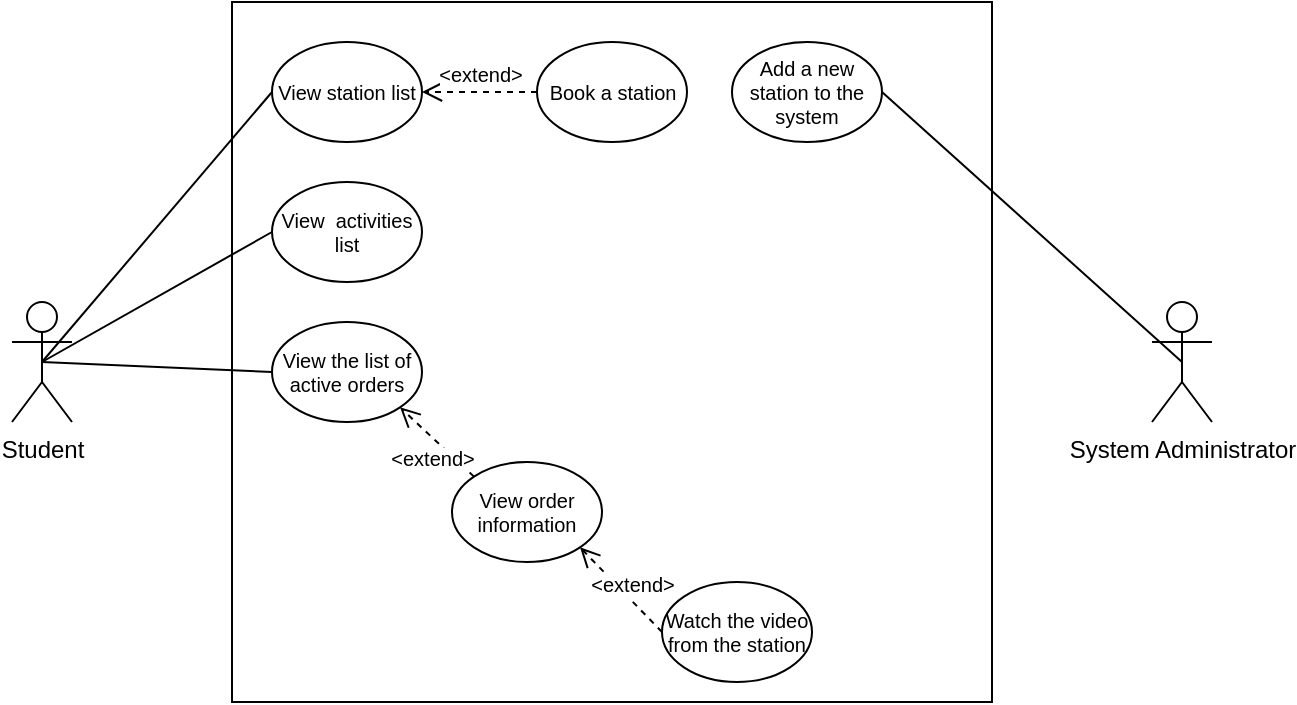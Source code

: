 <mxfile>
    <diagram id="K9nCSWBS6Apx5WcY272d" name="use case">
        <mxGraphModel dx="1358" dy="943" grid="1" gridSize="10" guides="1" tooltips="1" connect="1" arrows="1" fold="1" page="1" pageScale="1" pageWidth="827" pageHeight="1169" math="0" shadow="0">
            <root>
                <mxCell id="0"/>
                <mxCell id="1" parent="0"/>
                <mxCell id="4" value="" style="whiteSpace=wrap;html=1;" parent="1" vertex="1">
                    <mxGeometry x="260" y="260" width="380" height="350" as="geometry"/>
                </mxCell>
                <mxCell id="13" style="edgeStyle=none;html=1;exitX=0.5;exitY=0.5;exitDx=0;exitDy=0;exitPerimeter=0;entryX=0;entryY=0.5;entryDx=0;entryDy=0;fontSize=10;endArrow=none;endFill=0;" parent="1" source="3" target="8" edge="1">
                    <mxGeometry relative="1" as="geometry"/>
                </mxCell>
                <mxCell id="15" style="edgeStyle=none;html=1;exitX=0.5;exitY=0.5;exitDx=0;exitDy=0;exitPerimeter=0;entryX=0;entryY=0.5;entryDx=0;entryDy=0;fontSize=10;endArrow=none;endFill=0;" parent="1" source="3" target="7" edge="1">
                    <mxGeometry relative="1" as="geometry"/>
                </mxCell>
                <mxCell id="16" style="edgeStyle=none;html=1;exitX=0.5;exitY=0.5;exitDx=0;exitDy=0;exitPerimeter=0;entryX=0;entryY=0.5;entryDx=0;entryDy=0;fontSize=10;endArrow=none;endFill=0;" parent="1" source="3" target="6" edge="1">
                    <mxGeometry relative="1" as="geometry"/>
                </mxCell>
                <mxCell id="3" value="Student" style="shape=umlActor;verticalLabelPosition=bottom;verticalAlign=top;html=1;outlineConnect=0;" parent="1" vertex="1">
                    <mxGeometry x="150" y="410" width="30" height="60" as="geometry"/>
                </mxCell>
                <mxCell id="19" style="edgeStyle=none;html=1;exitX=0.5;exitY=0.5;exitDx=0;exitDy=0;exitPerimeter=0;entryX=1;entryY=0.5;entryDx=0;entryDy=0;fontSize=10;endArrow=none;endFill=0;" parent="1" source="5" target="17" edge="1">
                    <mxGeometry relative="1" as="geometry"/>
                </mxCell>
                <mxCell id="5" value="System Administrator" style="shape=umlActor;verticalLabelPosition=bottom;verticalAlign=top;html=1;outlineConnect=0;" parent="1" vertex="1">
                    <mxGeometry x="720" y="410" width="30" height="60" as="geometry"/>
                </mxCell>
                <mxCell id="6" value="View station list" style="ellipse;whiteSpace=wrap;html=1;fontSize=10;" parent="1" vertex="1">
                    <mxGeometry x="280" y="280" width="75" height="50" as="geometry"/>
                </mxCell>
                <mxCell id="7" value="View&amp;nbsp; activities list" style="ellipse;whiteSpace=wrap;html=1;fontSize=10;" parent="1" vertex="1">
                    <mxGeometry x="280" y="350" width="75" height="50" as="geometry"/>
                </mxCell>
                <mxCell id="8" value="View the list of active orders" style="ellipse;whiteSpace=wrap;html=1;fontSize=10;" parent="1" vertex="1">
                    <mxGeometry x="280" y="420" width="75" height="50" as="geometry"/>
                </mxCell>
                <mxCell id="10" value="Book a station" style="ellipse;whiteSpace=wrap;html=1;fontSize=10;" parent="1" vertex="1">
                    <mxGeometry x="412.5" y="280" width="75" height="50" as="geometry"/>
                </mxCell>
                <mxCell id="11" value="View order information" style="ellipse;whiteSpace=wrap;html=1;fontSize=10;" parent="1" vertex="1">
                    <mxGeometry x="370" y="490" width="75" height="50" as="geometry"/>
                </mxCell>
                <mxCell id="12" value="Watch the video from the station" style="ellipse;whiteSpace=wrap;html=1;fontSize=10;" parent="1" vertex="1">
                    <mxGeometry x="475" y="550" width="75" height="50" as="geometry"/>
                </mxCell>
                <mxCell id="17" value="Add a new station to the system" style="ellipse;whiteSpace=wrap;html=1;fontSize=10;" parent="1" vertex="1">
                    <mxGeometry x="510" y="280" width="75" height="50" as="geometry"/>
                </mxCell>
                <mxCell id="21" value="&amp;lt;extend&amp;gt;" style="html=1;verticalAlign=bottom;endArrow=open;dashed=1;endSize=8;fontSize=10;exitX=0;exitY=0;exitDx=0;exitDy=0;entryX=1;entryY=1;entryDx=0;entryDy=0;" parent="1" source="11" target="8" edge="1">
                    <mxGeometry x="-0.39" y="14" relative="1" as="geometry">
                        <mxPoint x="200" y="580" as="sourcePoint"/>
                        <mxPoint x="120" y="580" as="targetPoint"/>
                        <mxPoint as="offset"/>
                    </mxGeometry>
                </mxCell>
                <mxCell id="22" value="&amp;lt;extend&amp;gt;" style="html=1;verticalAlign=bottom;endArrow=open;dashed=1;endSize=8;fontSize=10;exitX=0;exitY=0.5;exitDx=0;exitDy=0;entryX=1;entryY=1;entryDx=0;entryDy=0;" parent="1" source="12" target="11" edge="1">
                    <mxGeometry x="-0.28" relative="1" as="geometry">
                        <mxPoint x="353.908" y="472.75" as="sourcePoint"/>
                        <mxPoint x="391.092" y="507.25" as="targetPoint"/>
                        <mxPoint as="offset"/>
                    </mxGeometry>
                </mxCell>
                <mxCell id="23" value="&amp;lt;extend&amp;gt;" style="html=1;verticalAlign=bottom;endArrow=open;dashed=1;endSize=8;fontSize=10;exitX=0;exitY=0.5;exitDx=0;exitDy=0;entryX=1;entryY=0.5;entryDx=0;entryDy=0;" parent="1" source="10" target="6" edge="1">
                    <mxGeometry relative="1" as="geometry">
                        <mxPoint x="200" y="580" as="sourcePoint"/>
                        <mxPoint x="120" y="580" as="targetPoint"/>
                    </mxGeometry>
                </mxCell>
            </root>
        </mxGraphModel>
    </diagram>
    <diagram id="ccXdag2f9Jyg1coqwpDO" name="deployment">
        <mxGraphModel dx="2185" dy="943" grid="1" gridSize="10" guides="1" tooltips="1" connect="1" arrows="1" fold="1" page="1" pageScale="1" pageWidth="827" pageHeight="1169" math="0" shadow="0">
            <root>
                <mxCell id="l9b2NTO_4eEnJofp7FzD-0"/>
                <mxCell id="l9b2NTO_4eEnJofp7FzD-1" parent="l9b2NTO_4eEnJofp7FzD-0"/>
                <mxCell id="l9b2NTO_4eEnJofp7FzD-10" value="&amp;lt;&amp;lt;device&amp;gt;&amp;gt;&lt;br&gt;&lt;div style=&quot;&quot;&gt;&lt;b&gt;Student's Computer&lt;/b&gt;&lt;/div&gt;" style="verticalAlign=top;align=center;spacingTop=8;spacingLeft=2;spacingRight=12;shape=cube;size=10;direction=south;fontStyle=4;html=1;fontSize=10;" parent="l9b2NTO_4eEnJofp7FzD-1" vertex="1">
                    <mxGeometry x="70" y="190" width="720" height="270" as="geometry"/>
                </mxCell>
                <mxCell id="l9b2NTO_4eEnJofp7FzD-11" value="&amp;lt;&amp;lt;execution environment&amp;gt;&amp;gt;&lt;br&gt;&lt;div&gt;&lt;b&gt;Web Browser&lt;/b&gt;&lt;/div&gt;" style="verticalAlign=top;align=center;spacingTop=8;spacingLeft=2;spacingRight=12;shape=cube;size=10;direction=south;fontStyle=4;html=1;fontSize=10;" parent="l9b2NTO_4eEnJofp7FzD-1" vertex="1">
                    <mxGeometry x="90" y="240" width="350" height="190" as="geometry"/>
                </mxCell>
                <mxCell id="l9b2NTO_4eEnJofp7FzD-7" value="&amp;lt;&amp;lt;artifact&amp;gt;&amp;gt;&lt;br&gt;&lt;br&gt;&lt;b&gt;bundle.js&lt;/b&gt;" style="text;html=1;align=center;verticalAlign=middle;dashed=0;fillColor=#ffffff;strokeColor=#000000;fontSize=10;" parent="l9b2NTO_4eEnJofp7FzD-1" vertex="1">
                    <mxGeometry x="280" y="315" width="130" height="50" as="geometry"/>
                </mxCell>
                <mxCell id="l9b2NTO_4eEnJofp7FzD-9" style="edgeStyle=none;html=1;exitX=0;exitY=0.5;exitDx=0;exitDy=0;entryX=1;entryY=0.5;entryDx=0;entryDy=0;fontSize=10;endArrow=classicThin;endFill=1;dashed=1;" parent="l9b2NTO_4eEnJofp7FzD-1" source="l9b2NTO_4eEnJofp7FzD-7" target="l9b2NTO_4eEnJofp7FzD-8" edge="1">
                    <mxGeometry relative="1" as="geometry"/>
                </mxCell>
                <mxCell id="l9b2NTO_4eEnJofp7FzD-8" value="React App" style="shape=module;align=left;spacingLeft=20;align=center;verticalAlign=top;fontSize=10;fontStyle=1" parent="l9b2NTO_4eEnJofp7FzD-1" vertex="1">
                    <mxGeometry x="100" y="315" width="140" height="50" as="geometry"/>
                </mxCell>
                <mxCell id="l9b2NTO_4eEnJofp7FzD-12" value="&amp;lt;&amp;lt;device&amp;gt;&amp;gt;&lt;br&gt;&lt;div&gt;&lt;b&gt;Server&lt;/b&gt;&lt;/div&gt;" style="verticalAlign=top;align=center;spacingTop=8;spacingLeft=2;spacingRight=12;shape=cube;size=10;direction=south;fontStyle=4;html=1;fontSize=10;" parent="l9b2NTO_4eEnJofp7FzD-1" vertex="1">
                    <mxGeometry x="-10" y="540" width="860" height="550" as="geometry"/>
                </mxCell>
                <mxCell id="l9b2NTO_4eEnJofp7FzD-13" value="&amp;lt;&amp;lt;execution environment&amp;gt;&amp;gt;&lt;br&gt;&lt;div&gt;&lt;b&gt;Node.js&lt;/b&gt;&lt;/div&gt;" style="verticalAlign=top;align=center;spacingTop=8;spacingLeft=2;spacingRight=12;shape=cube;size=10;direction=south;fontStyle=4;html=1;fontSize=10;" parent="l9b2NTO_4eEnJofp7FzD-1" vertex="1">
                    <mxGeometry x="10" y="600" width="180" height="470" as="geometry"/>
                </mxCell>
                <mxCell id="l9b2NTO_4eEnJofp7FzD-14" value="DB" style="shape=module;align=left;spacingLeft=20;align=center;verticalAlign=top;fontSize=10;fontStyle=1" parent="l9b2NTO_4eEnJofp7FzD-1" vertex="1">
                    <mxGeometry x="20" y="655" width="140" height="50" as="geometry"/>
                </mxCell>
                <mxCell id="l9b2NTO_4eEnJofp7FzD-15" value="Redis" style="shape=module;align=left;spacingLeft=20;align=center;verticalAlign=top;fontSize=10;fontStyle=1" parent="l9b2NTO_4eEnJofp7FzD-1" vertex="1">
                    <mxGeometry x="20" y="720" width="140" height="50" as="geometry"/>
                </mxCell>
                <mxCell id="l9b2NTO_4eEnJofp7FzD-16" value="BullMQ" style="shape=module;align=left;spacingLeft=20;align=center;verticalAlign=top;fontSize=10;fontStyle=1" parent="l9b2NTO_4eEnJofp7FzD-1" vertex="1">
                    <mxGeometry x="20" y="790" width="140" height="50" as="geometry"/>
                </mxCell>
                <mxCell id="l9b2NTO_4eEnJofp7FzD-17" value="StationService" style="shape=module;align=left;spacingLeft=20;align=center;verticalAlign=top;fontSize=10;fontStyle=1" parent="l9b2NTO_4eEnJofp7FzD-1" vertex="1">
                    <mxGeometry x="20" y="860" width="140" height="50" as="geometry"/>
                </mxCell>
                <mxCell id="l9b2NTO_4eEnJofp7FzD-18" value="ActivityService" style="shape=module;align=left;spacingLeft=20;align=center;verticalAlign=top;fontSize=10;fontStyle=1" parent="l9b2NTO_4eEnJofp7FzD-1" vertex="1">
                    <mxGeometry x="20" y="930" width="140" height="50" as="geometry"/>
                </mxCell>
                <mxCell id="l9b2NTO_4eEnJofp7FzD-19" value="OrderService" style="shape=module;align=left;spacingLeft=20;align=center;verticalAlign=top;fontSize=10;fontStyle=1" parent="l9b2NTO_4eEnJofp7FzD-1" vertex="1">
                    <mxGeometry x="20" y="1000" width="140" height="50" as="geometry"/>
                </mxCell>
                <mxCell id="l9b2NTO_4eEnJofp7FzD-21" style="edgeStyle=none;html=1;entryX=1;entryY=0.5;entryDx=0;entryDy=0;dashed=1;fontSize=10;endArrow=classicThin;endFill=1;exitX=0;exitY=0.5;exitDx=0;exitDy=0;" parent="l9b2NTO_4eEnJofp7FzD-1" source="l9b2NTO_4eEnJofp7FzD-20" target="l9b2NTO_4eEnJofp7FzD-14" edge="1">
                    <mxGeometry relative="1" as="geometry"/>
                </mxCell>
                <mxCell id="l9b2NTO_4eEnJofp7FzD-22" style="edgeStyle=none;html=1;exitX=0;exitY=0.5;exitDx=0;exitDy=0;entryX=1;entryY=0.5;entryDx=0;entryDy=0;dashed=1;fontSize=10;endArrow=classicThin;endFill=1;" parent="l9b2NTO_4eEnJofp7FzD-1" source="l9b2NTO_4eEnJofp7FzD-20" target="l9b2NTO_4eEnJofp7FzD-15" edge="1">
                    <mxGeometry relative="1" as="geometry"/>
                </mxCell>
                <mxCell id="l9b2NTO_4eEnJofp7FzD-23" style="edgeStyle=none;html=1;exitX=0;exitY=0.5;exitDx=0;exitDy=0;entryX=1;entryY=0.5;entryDx=0;entryDy=0;dashed=1;fontSize=10;endArrow=classicThin;endFill=1;" parent="l9b2NTO_4eEnJofp7FzD-1" source="l9b2NTO_4eEnJofp7FzD-20" target="l9b2NTO_4eEnJofp7FzD-17" edge="1">
                    <mxGeometry relative="1" as="geometry"/>
                </mxCell>
                <mxCell id="l9b2NTO_4eEnJofp7FzD-24" style="edgeStyle=none;html=1;exitX=0;exitY=0.5;exitDx=0;exitDy=0;entryX=1;entryY=0.5;entryDx=0;entryDy=0;dashed=1;fontSize=10;endArrow=classicThin;endFill=1;" parent="l9b2NTO_4eEnJofp7FzD-1" source="l9b2NTO_4eEnJofp7FzD-20" target="l9b2NTO_4eEnJofp7FzD-16" edge="1">
                    <mxGeometry relative="1" as="geometry"/>
                </mxCell>
                <mxCell id="l9b2NTO_4eEnJofp7FzD-25" style="edgeStyle=none;html=1;exitX=0;exitY=0.5;exitDx=0;exitDy=0;entryX=1;entryY=0.5;entryDx=0;entryDy=0;dashed=1;fontSize=10;endArrow=classicThin;endFill=1;" parent="l9b2NTO_4eEnJofp7FzD-1" source="l9b2NTO_4eEnJofp7FzD-20" target="l9b2NTO_4eEnJofp7FzD-18" edge="1">
                    <mxGeometry relative="1" as="geometry"/>
                </mxCell>
                <mxCell id="l9b2NTO_4eEnJofp7FzD-26" style="edgeStyle=none;html=1;exitX=0;exitY=0.5;exitDx=0;exitDy=0;entryX=1;entryY=0.5;entryDx=0;entryDy=0;dashed=1;fontSize=10;endArrow=classicThin;endFill=1;" parent="l9b2NTO_4eEnJofp7FzD-1" source="l9b2NTO_4eEnJofp7FzD-20" target="l9b2NTO_4eEnJofp7FzD-19" edge="1">
                    <mxGeometry relative="1" as="geometry"/>
                </mxCell>
                <mxCell id="l9b2NTO_4eEnJofp7FzD-20" value="&amp;lt;&amp;lt;artifact&amp;gt;&amp;gt;&lt;br&gt;&lt;br&gt;&lt;b&gt;Docker Backend Image&lt;/b&gt;" style="text;html=1;align=center;verticalAlign=middle;dashed=0;fillColor=#ffffff;strokeColor=#000000;fontSize=10;" parent="l9b2NTO_4eEnJofp7FzD-1" vertex="1">
                    <mxGeometry x="280" y="830" width="130" height="50" as="geometry"/>
                </mxCell>
                <mxCell id="l9b2NTO_4eEnJofp7FzD-27" value="Redis" style="shape=module;align=left;spacingLeft=20;align=center;verticalAlign=top;fontSize=10;fontStyle=1" parent="l9b2NTO_4eEnJofp7FzD-1" vertex="1">
                    <mxGeometry x="500" y="640" width="140" height="50" as="geometry"/>
                </mxCell>
                <mxCell id="l9b2NTO_4eEnJofp7FzD-28" value="Traefik" style="shape=module;align=left;spacingLeft=20;align=center;verticalAlign=top;fontSize=10;fontStyle=1" parent="l9b2NTO_4eEnJofp7FzD-1" vertex="1">
                    <mxGeometry x="500" y="710" width="140" height="50" as="geometry"/>
                </mxCell>
                <mxCell id="l9b2NTO_4eEnJofp7FzD-29" value="Wireguard" style="shape=module;align=left;spacingLeft=20;align=center;verticalAlign=top;fontSize=10;fontStyle=1" parent="l9b2NTO_4eEnJofp7FzD-1" vertex="1">
                    <mxGeometry x="500" y="790" width="140" height="50" as="geometry"/>
                </mxCell>
                <mxCell id="l9b2NTO_4eEnJofp7FzD-30" value="Wireguard Portal" style="shape=module;align=left;spacingLeft=20;align=center;verticalAlign=top;fontSize=10;fontStyle=1" parent="l9b2NTO_4eEnJofp7FzD-1" vertex="1">
                    <mxGeometry x="500" y="870" width="140" height="50" as="geometry"/>
                </mxCell>
                <mxCell id="l9b2NTO_4eEnJofp7FzD-31" value="INO-SFU" style="shape=module;align=left;spacingLeft=20;align=center;verticalAlign=top;fontSize=10;fontStyle=1" parent="l9b2NTO_4eEnJofp7FzD-1" vertex="1">
                    <mxGeometry x="500" y="950" width="140" height="50" as="geometry"/>
                </mxCell>
                <mxCell id="l9b2NTO_4eEnJofp7FzD-32" value="PostgreSQL" style="shape=module;align=left;spacingLeft=20;align=center;verticalAlign=top;fontSize=10;fontStyle=1" parent="l9b2NTO_4eEnJofp7FzD-1" vertex="1">
                    <mxGeometry x="500" y="1020" width="140" height="50" as="geometry"/>
                </mxCell>
                <mxCell id="l9b2NTO_4eEnJofp7FzD-39" style="edgeStyle=none;html=1;exitX=0;exitY=0.5;exitDx=0;exitDy=0;entryX=1;entryY=0.5;entryDx=0;entryDy=0;dashed=1;fontSize=10;endArrow=classicThin;endFill=1;" parent="l9b2NTO_4eEnJofp7FzD-1" source="l9b2NTO_4eEnJofp7FzD-33" target="l9b2NTO_4eEnJofp7FzD-27" edge="1">
                    <mxGeometry relative="1" as="geometry"/>
                </mxCell>
                <mxCell id="l9b2NTO_4eEnJofp7FzD-33" value="&amp;lt;&amp;lt;artifact&amp;gt;&amp;gt;&lt;br&gt;&lt;br&gt;&lt;b&gt;Redis Docker Image&lt;/b&gt;" style="text;html=1;align=center;verticalAlign=middle;dashed=0;fillColor=#ffffff;strokeColor=#000000;fontSize=10;" parent="l9b2NTO_4eEnJofp7FzD-1" vertex="1">
                    <mxGeometry x="690" y="640" width="130" height="50" as="geometry"/>
                </mxCell>
                <mxCell id="l9b2NTO_4eEnJofp7FzD-40" style="edgeStyle=none;html=1;exitX=0;exitY=0.5;exitDx=0;exitDy=0;entryX=1;entryY=0.5;entryDx=0;entryDy=0;dashed=1;fontSize=10;endArrow=classicThin;endFill=1;" parent="l9b2NTO_4eEnJofp7FzD-1" source="l9b2NTO_4eEnJofp7FzD-34" target="l9b2NTO_4eEnJofp7FzD-28" edge="1">
                    <mxGeometry relative="1" as="geometry"/>
                </mxCell>
                <mxCell id="l9b2NTO_4eEnJofp7FzD-34" value="&amp;lt;&amp;lt;artifact&amp;gt;&amp;gt;&lt;br&gt;&lt;br&gt;&lt;b&gt;Traefik Docker Image&lt;/b&gt;" style="text;html=1;align=center;verticalAlign=middle;dashed=0;fillColor=#ffffff;strokeColor=#000000;fontSize=10;" parent="l9b2NTO_4eEnJofp7FzD-1" vertex="1">
                    <mxGeometry x="690" y="710" width="130" height="50" as="geometry"/>
                </mxCell>
                <mxCell id="l9b2NTO_4eEnJofp7FzD-41" style="edgeStyle=none;html=1;exitX=0;exitY=0.5;exitDx=0;exitDy=0;entryX=1;entryY=0.5;entryDx=0;entryDy=0;dashed=1;fontSize=10;endArrow=classicThin;endFill=1;" parent="l9b2NTO_4eEnJofp7FzD-1" source="l9b2NTO_4eEnJofp7FzD-35" target="l9b2NTO_4eEnJofp7FzD-29" edge="1">
                    <mxGeometry relative="1" as="geometry"/>
                </mxCell>
                <mxCell id="l9b2NTO_4eEnJofp7FzD-35" value="&amp;lt;&amp;lt;artifact&amp;gt;&amp;gt;&lt;br&gt;&lt;br&gt;&lt;b&gt;Wireguard Docker Image&lt;/b&gt;" style="text;html=1;align=center;verticalAlign=middle;dashed=0;fillColor=#ffffff;strokeColor=#000000;fontSize=10;" parent="l9b2NTO_4eEnJofp7FzD-1" vertex="1">
                    <mxGeometry x="690" y="790" width="130" height="50" as="geometry"/>
                </mxCell>
                <mxCell id="l9b2NTO_4eEnJofp7FzD-42" style="edgeStyle=none;html=1;exitX=0;exitY=0.5;exitDx=0;exitDy=0;entryX=1;entryY=0.5;entryDx=0;entryDy=0;dashed=1;fontSize=10;endArrow=classicThin;endFill=1;" parent="l9b2NTO_4eEnJofp7FzD-1" source="l9b2NTO_4eEnJofp7FzD-36" target="l9b2NTO_4eEnJofp7FzD-30" edge="1">
                    <mxGeometry relative="1" as="geometry"/>
                </mxCell>
                <mxCell id="l9b2NTO_4eEnJofp7FzD-36" value="&amp;lt;&amp;lt;artifact&amp;gt;&amp;gt;&lt;br&gt;&lt;br&gt;&lt;b&gt;Wireguard Portal&lt;br&gt;Docker Image&lt;/b&gt;" style="text;html=1;align=center;verticalAlign=middle;dashed=0;fillColor=#ffffff;strokeColor=#000000;fontSize=10;" parent="l9b2NTO_4eEnJofp7FzD-1" vertex="1">
                    <mxGeometry x="690" y="870" width="130" height="50" as="geometry"/>
                </mxCell>
                <mxCell id="l9b2NTO_4eEnJofp7FzD-43" style="edgeStyle=none;html=1;exitX=0;exitY=0.5;exitDx=0;exitDy=0;entryX=1;entryY=0.5;entryDx=0;entryDy=0;dashed=1;fontSize=10;endArrow=classicThin;endFill=1;" parent="l9b2NTO_4eEnJofp7FzD-1" source="l9b2NTO_4eEnJofp7FzD-37" target="l9b2NTO_4eEnJofp7FzD-31" edge="1">
                    <mxGeometry relative="1" as="geometry"/>
                </mxCell>
                <mxCell id="l9b2NTO_4eEnJofp7FzD-37" value="&amp;lt;&amp;lt;artifact&amp;gt;&amp;gt;&lt;br&gt;&lt;br&gt;&lt;b&gt;INO-SFU Docker Image&lt;/b&gt;" style="text;html=1;align=center;verticalAlign=middle;dashed=0;fillColor=#ffffff;strokeColor=#000000;fontSize=10;" parent="l9b2NTO_4eEnJofp7FzD-1" vertex="1">
                    <mxGeometry x="690" y="950" width="130" height="50" as="geometry"/>
                </mxCell>
                <mxCell id="l9b2NTO_4eEnJofp7FzD-44" style="edgeStyle=none;html=1;exitX=0;exitY=0.5;exitDx=0;exitDy=0;entryX=1;entryY=0.5;entryDx=0;entryDy=0;dashed=1;fontSize=10;endArrow=classicThin;endFill=1;" parent="l9b2NTO_4eEnJofp7FzD-1" source="l9b2NTO_4eEnJofp7FzD-38" target="l9b2NTO_4eEnJofp7FzD-32" edge="1">
                    <mxGeometry relative="1" as="geometry"/>
                </mxCell>
                <mxCell id="l9b2NTO_4eEnJofp7FzD-38" value="&amp;lt;&amp;lt;artifact&amp;gt;&amp;gt;&lt;br&gt;&lt;br&gt;&lt;b&gt;PostgreSQL Docker Image&lt;/b&gt;" style="text;html=1;align=center;verticalAlign=middle;dashed=0;fillColor=#ffffff;strokeColor=#000000;fontSize=10;" parent="l9b2NTO_4eEnJofp7FzD-1" vertex="1">
                    <mxGeometry x="690" y="1020" width="130" height="50" as="geometry"/>
                </mxCell>
                <mxCell id="l9b2NTO_4eEnJofp7FzD-45" value="Virtual Here Client" style="shape=module;align=left;spacingLeft=20;align=center;verticalAlign=top;fontSize=10;fontStyle=1" parent="l9b2NTO_4eEnJofp7FzD-1" vertex="1">
                    <mxGeometry x="450" y="315" width="140" height="50" as="geometry"/>
                </mxCell>
                <mxCell id="l9b2NTO_4eEnJofp7FzD-47" style="edgeStyle=none;html=1;exitX=0;exitY=0.5;exitDx=0;exitDy=0;entryX=1;entryY=0.5;entryDx=0;entryDy=0;dashed=1;fontSize=10;endArrow=classicThin;endFill=1;" parent="l9b2NTO_4eEnJofp7FzD-1" source="l9b2NTO_4eEnJofp7FzD-46" target="l9b2NTO_4eEnJofp7FzD-45" edge="1">
                    <mxGeometry relative="1" as="geometry"/>
                </mxCell>
                <mxCell id="l9b2NTO_4eEnJofp7FzD-46" value="&amp;lt;&amp;lt;artifact&amp;gt;&amp;gt;&lt;br&gt;&lt;br&gt;&lt;b&gt;VirtualHere.exe&lt;/b&gt;" style="text;html=1;align=center;verticalAlign=middle;dashed=0;fillColor=#ffffff;strokeColor=#000000;fontSize=10;" parent="l9b2NTO_4eEnJofp7FzD-1" vertex="1">
                    <mxGeometry x="630" y="315" width="130" height="50" as="geometry"/>
                </mxCell>
                <mxCell id="l9b2NTO_4eEnJofp7FzD-48" value="&amp;lt;&amp;lt;device&amp;gt;&amp;gt;&lt;br&gt;&lt;div&gt;&lt;b&gt;Station Server&lt;/b&gt;&lt;/div&gt;" style="verticalAlign=top;align=center;spacingTop=8;spacingLeft=2;spacingRight=12;shape=cube;size=10;direction=south;fontStyle=4;html=1;fontSize=10;" parent="l9b2NTO_4eEnJofp7FzD-1" vertex="1">
                    <mxGeometry x="-820" y="680" width="740" height="290" as="geometry"/>
                </mxCell>
                <mxCell id="l9b2NTO_4eEnJofp7FzD-49" value="&amp;lt;&amp;lt;execution environment&amp;gt;&amp;gt;&lt;br&gt;&lt;div&gt;&lt;b&gt;Web Browser&lt;/b&gt;&lt;/div&gt;" style="verticalAlign=top;align=center;spacingTop=8;spacingLeft=2;spacingRight=12;shape=cube;size=10;direction=south;fontStyle=4;html=1;fontSize=10;" parent="l9b2NTO_4eEnJofp7FzD-1" vertex="1">
                    <mxGeometry x="-800" y="760" width="350" height="190" as="geometry"/>
                </mxCell>
                <mxCell id="l9b2NTO_4eEnJofp7FzD-50" value="Video Streamer" style="shape=module;align=left;spacingLeft=20;align=center;verticalAlign=top;fontSize=10;fontStyle=1" parent="l9b2NTO_4eEnJofp7FzD-1" vertex="1">
                    <mxGeometry x="-790" y="840" width="140" height="50" as="geometry"/>
                </mxCell>
                <mxCell id="l9b2NTO_4eEnJofp7FzD-52" style="edgeStyle=none;html=1;exitX=0;exitY=0.5;exitDx=0;exitDy=0;entryX=1;entryY=0.5;entryDx=0;entryDy=0;dashed=1;fontSize=10;endArrow=classicThin;endFill=1;" parent="l9b2NTO_4eEnJofp7FzD-1" source="l9b2NTO_4eEnJofp7FzD-51" target="l9b2NTO_4eEnJofp7FzD-50" edge="1">
                    <mxGeometry relative="1" as="geometry"/>
                </mxCell>
                <mxCell id="l9b2NTO_4eEnJofp7FzD-51" value="&amp;lt;&amp;lt;artifact&amp;gt;&amp;gt;&lt;br&gt;&lt;br&gt;&lt;b&gt;bundle.js&lt;/b&gt;" style="text;html=1;align=center;verticalAlign=middle;dashed=0;fillColor=#ffffff;strokeColor=#000000;fontSize=10;" parent="l9b2NTO_4eEnJofp7FzD-1" vertex="1">
                    <mxGeometry x="-610" y="840" width="130" height="50" as="geometry"/>
                </mxCell>
                <mxCell id="l9b2NTO_4eEnJofp7FzD-53" value="Virtual Here Server" style="shape=module;align=left;spacingLeft=20;align=center;verticalAlign=top;fontSize=10;fontStyle=1" parent="l9b2NTO_4eEnJofp7FzD-1" vertex="1">
                    <mxGeometry x="-420" y="840" width="140" height="50" as="geometry"/>
                </mxCell>
                <mxCell id="l9b2NTO_4eEnJofp7FzD-54" style="edgeStyle=none;html=1;exitX=0;exitY=0.5;exitDx=0;exitDy=0;entryX=1;entryY=0.5;entryDx=0;entryDy=0;dashed=1;fontSize=10;endArrow=classicThin;endFill=1;" parent="l9b2NTO_4eEnJofp7FzD-1" source="l9b2NTO_4eEnJofp7FzD-55" target="l9b2NTO_4eEnJofp7FzD-53" edge="1">
                    <mxGeometry relative="1" as="geometry"/>
                </mxCell>
                <mxCell id="l9b2NTO_4eEnJofp7FzD-55" value="&amp;lt;&amp;lt;artifact&amp;gt;&amp;gt;&lt;br&gt;&lt;br&gt;&lt;b&gt;VirtualHere.exe&lt;/b&gt;" style="text;html=1;align=center;verticalAlign=middle;dashed=0;fillColor=#ffffff;strokeColor=#000000;fontSize=10;" parent="l9b2NTO_4eEnJofp7FzD-1" vertex="1">
                    <mxGeometry x="-240" y="840" width="130" height="50" as="geometry"/>
                </mxCell>
                <mxCell id="l9b2NTO_4eEnJofp7FzD-56" value="" style="endArrow=none;html=1;fontSize=10;entryX=0;entryY=0;entryDx=140;entryDy=720;entryPerimeter=0;exitX=0;exitY=0;exitDx=0;exitDy=365;exitPerimeter=0;edgeStyle=orthogonalEdgeStyle;elbow=vertical;" parent="l9b2NTO_4eEnJofp7FzD-1" source="l9b2NTO_4eEnJofp7FzD-48" target="l9b2NTO_4eEnJofp7FzD-10" edge="1">
                    <mxGeometry width="50" height="50" relative="1" as="geometry">
                        <mxPoint x="-200" y="710" as="sourcePoint"/>
                        <mxPoint x="-150" y="660" as="targetPoint"/>
                    </mxGeometry>
                </mxCell>
                <mxCell id="l9b2NTO_4eEnJofp7FzD-57" value="+WebRTC" style="edgeLabel;html=1;align=center;verticalAlign=middle;resizable=0;points=[];fontSize=12;" parent="l9b2NTO_4eEnJofp7FzD-56" vertex="1" connectable="0">
                    <mxGeometry x="-0.18" y="-3" relative="1" as="geometry">
                        <mxPoint as="offset"/>
                    </mxGeometry>
                </mxCell>
                <mxCell id="l9b2NTO_4eEnJofp7FzD-59" value="" style="endArrow=none;html=1;fontSize=12;elbow=vertical;entryX=0;entryY=0;entryDx=270;entryDy=365;entryPerimeter=0;exitX=0;exitY=0;exitDx=0;exitDy=425;exitPerimeter=0;" parent="l9b2NTO_4eEnJofp7FzD-1" source="l9b2NTO_4eEnJofp7FzD-12" target="l9b2NTO_4eEnJofp7FzD-10" edge="1">
                    <mxGeometry width="50" height="50" relative="1" as="geometry">
                        <mxPoint x="-80" y="520" as="sourcePoint"/>
                        <mxPoint x="-30" y="470" as="targetPoint"/>
                    </mxGeometry>
                </mxCell>
                <mxCell id="l9b2NTO_4eEnJofp7FzD-60" value="+HTTPS +WSS +TCP" style="edgeLabel;html=1;align=center;verticalAlign=middle;resizable=0;points=[];fontSize=12;" parent="l9b2NTO_4eEnJofp7FzD-59" vertex="1" connectable="0">
                    <mxGeometry x="0.07" relative="1" as="geometry">
                        <mxPoint as="offset"/>
                    </mxGeometry>
                </mxCell>
                <mxCell id="l9b2NTO_4eEnJofp7FzD-61" value="" style="endArrow=none;html=1;fontSize=12;elbow=vertical;exitX=0;exitY=0;exitDx=140;exitDy=0;exitPerimeter=0;entryX=0;entryY=0;entryDx=280;entryDy=860;entryPerimeter=0;" parent="l9b2NTO_4eEnJofp7FzD-1" source="l9b2NTO_4eEnJofp7FzD-48" target="l9b2NTO_4eEnJofp7FzD-12" edge="1">
                    <mxGeometry width="50" height="50" relative="1" as="geometry">
                        <mxPoint x="-70" y="840" as="sourcePoint"/>
                        <mxPoint x="-20" y="790" as="targetPoint"/>
                    </mxGeometry>
                </mxCell>
                <mxCell id="l9b2NTO_4eEnJofp7FzD-62" value="+UDP" style="edgeLabel;html=1;align=center;verticalAlign=middle;resizable=0;points=[];fontSize=12;" parent="l9b2NTO_4eEnJofp7FzD-61" vertex="1" connectable="0">
                    <mxGeometry x="-0.08" y="1" relative="1" as="geometry">
                        <mxPoint as="offset"/>
                    </mxGeometry>
                </mxCell>
            </root>
        </mxGraphModel>
    </diagram>
    <diagram id="zzrpwc4kPpI3TXpfVP0o" name="sequence">
        <mxGraphModel dx="2132" dy="908" grid="1" gridSize="10" guides="1" tooltips="1" connect="1" arrows="1" fold="1" page="1" pageScale="1" pageWidth="827" pageHeight="1169" math="0" shadow="0">
            <root>
                <mxCell id="ysj10A-eytiQq9qexz2o-0"/>
                <mxCell id="ysj10A-eytiQq9qexz2o-1" parent="ysj10A-eytiQq9qexz2o-0"/>
                <mxCell id="ysj10A-eytiQq9qexz2o-190" value="&lt;b&gt;loop &lt;/b&gt;server" style="shape=umlFrame;whiteSpace=wrap;html=1;fontSize=12;" parent="ysj10A-eytiQq9qexz2o-1" vertex="1">
                    <mxGeometry x="-50" y="1890" width="1640" height="450" as="geometry"/>
                </mxCell>
                <mxCell id="ysj10A-eytiQq9qexz2o-191" value="&lt;b&gt;alt&lt;br&gt;&lt;/b&gt;config update" style="shape=umlFrame;whiteSpace=wrap;html=1;fontSize=12;width=110;height=30;" parent="ysj10A-eytiQq9qexz2o-1" vertex="1">
                    <mxGeometry x="30" y="1920" width="1530" height="390" as="geometry"/>
                </mxCell>
                <mxCell id="ysj10A-eytiQq9qexz2o-50" value="&lt;b&gt;loop &lt;/b&gt;student" style="shape=umlFrame;whiteSpace=wrap;html=1;fontSize=12;" parent="ysj10A-eytiQq9qexz2o-1" vertex="1">
                    <mxGeometry x="-50" y="585" width="1640" height="1275" as="geometry"/>
                </mxCell>
                <mxCell id="ysj10A-eytiQq9qexz2o-98" value="&lt;b&gt;alt&lt;br&gt;&lt;/b&gt;view" style="shape=umlFrame;whiteSpace=wrap;html=1;fontSize=12;" parent="ysj10A-eytiQq9qexz2o-1" vertex="1">
                    <mxGeometry x="30" y="1169" width="1530" height="661" as="geometry"/>
                </mxCell>
                <mxCell id="ysj10A-eytiQq9qexz2o-16" value="Web Browser" style="shape=umlLifeline;perimeter=lifelinePerimeter;whiteSpace=wrap;html=1;container=1;collapsible=0;recursiveResize=0;outlineConnect=0;fontSize=12;" parent="ysj10A-eytiQq9qexz2o-1" vertex="1">
                    <mxGeometry x="220" y="300" width="100" height="2080" as="geometry"/>
                </mxCell>
                <mxCell id="ysj10A-eytiQq9qexz2o-17" value="" style="html=1;points=[];perimeter=orthogonalPerimeter;fontSize=12;" parent="ysj10A-eytiQq9qexz2o-16" vertex="1">
                    <mxGeometry x="45" y="90" width="10" height="170" as="geometry"/>
                </mxCell>
                <mxCell id="ysj10A-eytiQq9qexz2o-54" value="&lt;b&gt;alt&lt;br&gt;&lt;/b&gt;booking" style="shape=umlFrame;whiteSpace=wrap;html=1;fontSize=12;" parent="ysj10A-eytiQq9qexz2o-16" vertex="1">
                    <mxGeometry x="-190" y="310" width="1530" height="520" as="geometry"/>
                </mxCell>
                <mxCell id="ysj10A-eytiQq9qexz2o-57" value="" style="html=1;points=[];perimeter=orthogonalPerimeter;fontSize=12;" parent="ysj10A-eytiQq9qexz2o-16" vertex="1">
                    <mxGeometry x="45" y="340" width="10" height="90" as="geometry"/>
                </mxCell>
                <mxCell id="ysj10A-eytiQq9qexz2o-70" value="" style="html=1;points=[];perimeter=orthogonalPerimeter;fontSize=12;" parent="ysj10A-eytiQq9qexz2o-16" vertex="1">
                    <mxGeometry x="45" y="480" width="10" height="290" as="geometry"/>
                </mxCell>
                <mxCell id="ysj10A-eytiQq9qexz2o-101" value="" style="html=1;points=[];perimeter=orthogonalPerimeter;fontSize=12;" parent="ysj10A-eytiQq9qexz2o-16" vertex="1">
                    <mxGeometry x="45" y="910" width="10" height="100" as="geometry"/>
                </mxCell>
                <mxCell id="ysj10A-eytiQq9qexz2o-114" value="" style="html=1;points=[];perimeter=orthogonalPerimeter;fontSize=12;" parent="ysj10A-eytiQq9qexz2o-16" vertex="1">
                    <mxGeometry x="45" y="1070" width="10" height="320" as="geometry"/>
                </mxCell>
                <mxCell id="ysj10A-eytiQq9qexz2o-18" value="Server" style="shape=umlLifeline;perimeter=lifelinePerimeter;whiteSpace=wrap;html=1;container=1;collapsible=0;recursiveResize=0;outlineConnect=0;fontSize=12;" parent="ysj10A-eytiQq9qexz2o-1" vertex="1">
                    <mxGeometry x="360" y="300" width="100" height="2080" as="geometry"/>
                </mxCell>
                <mxCell id="ysj10A-eytiQq9qexz2o-19" value="" style="html=1;points=[];perimeter=orthogonalPerimeter;fontSize=12;" parent="ysj10A-eytiQq9qexz2o-18" vertex="1">
                    <mxGeometry x="45" y="100" width="10" height="150" as="geometry"/>
                </mxCell>
                <mxCell id="ysj10A-eytiQq9qexz2o-60" value="" style="html=1;points=[];perimeter=orthogonalPerimeter;fontSize=12;" parent="ysj10A-eytiQq9qexz2o-18" vertex="1">
                    <mxGeometry x="45" y="350" width="10" height="70" as="geometry"/>
                </mxCell>
                <mxCell id="ysj10A-eytiQq9qexz2o-73" value="" style="html=1;points=[];perimeter=orthogonalPerimeter;fontSize=12;" parent="ysj10A-eytiQq9qexz2o-18" vertex="1">
                    <mxGeometry x="45" y="490" width="10" height="150" as="geometry"/>
                </mxCell>
                <mxCell id="ysj10A-eytiQq9qexz2o-82" value="" style="endArrow=classic;html=1;fontSize=12;elbow=vertical;" parent="ysj10A-eytiQq9qexz2o-18" source="ysj10A-eytiQq9qexz2o-73" target="ysj10A-eytiQq9qexz2o-189" edge="1">
                    <mxGeometry relative="1" as="geometry">
                        <mxPoint x="65" y="520" as="sourcePoint"/>
                        <mxPoint x="475" y="520" as="targetPoint"/>
                        <Array as="points">
                            <mxPoint x="120" y="570"/>
                            <mxPoint x="120" y="610"/>
                        </Array>
                    </mxGeometry>
                </mxCell>
                <mxCell id="ysj10A-eytiQq9qexz2o-83" value="Identify free&lt;br&gt;time spots" style="edgeLabel;resizable=0;html=1;align=center;verticalAlign=middle;fontSize=12;" parent="ysj10A-eytiQq9qexz2o-82" connectable="0" vertex="1">
                    <mxGeometry relative="1" as="geometry"/>
                </mxCell>
                <mxCell id="ysj10A-eytiQq9qexz2o-86" value="" style="html=1;points=[];perimeter=orthogonalPerimeter;fontSize=12;" parent="ysj10A-eytiQq9qexz2o-18" vertex="1">
                    <mxGeometry x="45" y="670" width="10" height="80" as="geometry"/>
                </mxCell>
                <mxCell id="ysj10A-eytiQq9qexz2o-102" value="" style="html=1;points=[];perimeter=orthogonalPerimeter;fontSize=12;" parent="ysj10A-eytiQq9qexz2o-18" vertex="1">
                    <mxGeometry x="45" y="920" width="10" height="70" as="geometry"/>
                </mxCell>
                <mxCell id="ysj10A-eytiQq9qexz2o-119" value="" style="html=1;points=[];perimeter=orthogonalPerimeter;fontSize=12;" parent="ysj10A-eytiQq9qexz2o-18" vertex="1">
                    <mxGeometry x="45" y="1080" width="10" height="150" as="geometry"/>
                </mxCell>
                <mxCell id="ysj10A-eytiQq9qexz2o-161" value="" style="html=1;points=[];perimeter=orthogonalPerimeter;fontSize=12;" parent="ysj10A-eytiQq9qexz2o-18" vertex="1">
                    <mxGeometry x="45" y="1630" width="10" height="280" as="geometry"/>
                </mxCell>
                <mxCell id="ysj10A-eytiQq9qexz2o-189" value="" style="html=1;points=[];perimeter=orthogonalPerimeter;fontSize=12;" parent="ysj10A-eytiQq9qexz2o-18" vertex="1">
                    <mxGeometry x="49" y="560" width="10" height="60" as="geometry"/>
                </mxCell>
                <mxCell id="ysj10A-eytiQq9qexz2o-20" value="Redis" style="shape=umlLifeline;perimeter=lifelinePerimeter;whiteSpace=wrap;html=1;container=1;collapsible=0;recursiveResize=0;outlineConnect=0;fontSize=12;" parent="ysj10A-eytiQq9qexz2o-1" vertex="1">
                    <mxGeometry x="640" y="300" width="100" height="2080" as="geometry"/>
                </mxCell>
                <mxCell id="ysj10A-eytiQq9qexz2o-125" value="" style="html=1;points=[];perimeter=orthogonalPerimeter;fontSize=12;" parent="ysj10A-eytiQq9qexz2o-20" vertex="1">
                    <mxGeometry x="45" y="1160" width="10" height="50" as="geometry"/>
                </mxCell>
                <mxCell id="ysj10A-eytiQq9qexz2o-173" value="" style="html=1;points=[];perimeter=orthogonalPerimeter;fontSize=12;" parent="ysj10A-eytiQq9qexz2o-20" vertex="1">
                    <mxGeometry x="45" y="1780" width="10" height="50" as="geometry"/>
                </mxCell>
                <mxCell id="ysj10A-eytiQq9qexz2o-179" value="" style="html=1;points=[];perimeter=orthogonalPerimeter;fontSize=12;" parent="ysj10A-eytiQq9qexz2o-20" vertex="1">
                    <mxGeometry x="45" y="1860" width="10" height="60" as="geometry"/>
                </mxCell>
                <mxCell id="ysj10A-eytiQq9qexz2o-22" value="DB" style="shape=umlLifeline;perimeter=lifelinePerimeter;whiteSpace=wrap;html=1;container=1;collapsible=0;recursiveResize=0;outlineConnect=0;fontSize=12;" parent="ysj10A-eytiQq9qexz2o-1" vertex="1">
                    <mxGeometry x="780" y="300" width="100" height="2080" as="geometry"/>
                </mxCell>
                <mxCell id="ysj10A-eytiQq9qexz2o-23" value="" style="html=1;points=[];perimeter=orthogonalPerimeter;fontSize=12;" parent="ysj10A-eytiQq9qexz2o-22" vertex="1">
                    <mxGeometry x="45" y="170" width="10" height="50" as="geometry"/>
                </mxCell>
                <mxCell id="ysj10A-eytiQq9qexz2o-61" value="" style="html=1;points=[];perimeter=orthogonalPerimeter;fontSize=12;" parent="ysj10A-eytiQq9qexz2o-22" vertex="1">
                    <mxGeometry x="45" y="360" width="10" height="50" as="geometry"/>
                </mxCell>
                <mxCell id="ysj10A-eytiQq9qexz2o-77" value="" style="html=1;points=[];perimeter=orthogonalPerimeter;fontSize=12;" parent="ysj10A-eytiQq9qexz2o-22" vertex="1">
                    <mxGeometry x="45" y="500" width="10" height="60" as="geometry"/>
                </mxCell>
                <mxCell id="ysj10A-eytiQq9qexz2o-89" value="" style="html=1;points=[];perimeter=orthogonalPerimeter;fontSize=12;" parent="ysj10A-eytiQq9qexz2o-22" vertex="1">
                    <mxGeometry x="45" y="680" width="10" height="60" as="geometry"/>
                </mxCell>
                <mxCell id="ysj10A-eytiQq9qexz2o-105" value="" style="html=1;points=[];perimeter=orthogonalPerimeter;fontSize=12;" parent="ysj10A-eytiQq9qexz2o-22" vertex="1">
                    <mxGeometry x="45" y="930" width="10" height="50" as="geometry"/>
                </mxCell>
                <mxCell id="ysj10A-eytiQq9qexz2o-120" value="" style="html=1;points=[];perimeter=orthogonalPerimeter;fontSize=12;" parent="ysj10A-eytiQq9qexz2o-22" vertex="1">
                    <mxGeometry x="45" y="1090" width="10" height="50" as="geometry"/>
                </mxCell>
                <mxCell id="ysj10A-eytiQq9qexz2o-158" value="" style="html=1;points=[];perimeter=orthogonalPerimeter;fontSize=12;" parent="ysj10A-eytiQq9qexz2o-22" vertex="1">
                    <mxGeometry x="45" y="1640" width="10" height="50" as="geometry"/>
                </mxCell>
                <mxCell id="ysj10A-eytiQq9qexz2o-168" value="" style="html=1;points=[];perimeter=orthogonalPerimeter;fontSize=12;" parent="ysj10A-eytiQq9qexz2o-22" vertex="1">
                    <mxGeometry x="45" y="1710" width="10" height="50" as="geometry"/>
                </mxCell>
                <mxCell id="ysj10A-eytiQq9qexz2o-24" value="Traefik" style="shape=umlLifeline;perimeter=lifelinePerimeter;whiteSpace=wrap;html=1;container=1;collapsible=0;recursiveResize=0;outlineConnect=0;fontSize=12;" parent="ysj10A-eytiQq9qexz2o-1" vertex="1">
                    <mxGeometry x="920" y="300" width="100" height="2080" as="geometry"/>
                </mxCell>
                <mxCell id="ysj10A-eytiQq9qexz2o-176" value="" style="html=1;points=[];perimeter=orthogonalPerimeter;fontSize=12;" parent="ysj10A-eytiQq9qexz2o-24" vertex="1">
                    <mxGeometry x="45" y="1860" width="10" height="120" as="geometry"/>
                </mxCell>
                <mxCell id="ysj10A-eytiQq9qexz2o-186" value="" style="endArrow=classic;html=1;fontSize=12;elbow=vertical;" parent="ysj10A-eytiQq9qexz2o-24" source="ysj10A-eytiQq9qexz2o-176" target="ysj10A-eytiQq9qexz2o-188" edge="1">
                    <mxGeometry relative="1" as="geometry">
                        <mxPoint x="55" y="1880" as="sourcePoint"/>
                        <mxPoint x="-215" y="1880" as="targetPoint"/>
                        <Array as="points">
                            <mxPoint x="-20" y="1930"/>
                            <mxPoint x="-20" y="1960"/>
                        </Array>
                    </mxGeometry>
                </mxCell>
                <mxCell id="ysj10A-eytiQq9qexz2o-187" value="Apply network config" style="edgeLabel;resizable=0;html=1;align=center;verticalAlign=middle;fontSize=12;" parent="ysj10A-eytiQq9qexz2o-186" connectable="0" vertex="1">
                    <mxGeometry relative="1" as="geometry"/>
                </mxCell>
                <mxCell id="ysj10A-eytiQq9qexz2o-188" value="" style="html=1;points=[];perimeter=orthogonalPerimeter;fontSize=12;" parent="ysj10A-eytiQq9qexz2o-24" vertex="1">
                    <mxGeometry x="40" y="1930" width="10" height="40" as="geometry"/>
                </mxCell>
                <mxCell id="ysj10A-eytiQq9qexz2o-28" value="SSO Provider" style="shape=umlLifeline;perimeter=lifelinePerimeter;whiteSpace=wrap;html=1;container=1;collapsible=0;recursiveResize=0;outlineConnect=0;fontSize=12;" parent="ysj10A-eytiQq9qexz2o-1" vertex="1">
                    <mxGeometry x="500" y="300" width="100" height="2080" as="geometry"/>
                </mxCell>
                <mxCell id="ysj10A-eytiQq9qexz2o-29" value="" style="html=1;points=[];perimeter=orthogonalPerimeter;fontSize=12;" parent="ysj10A-eytiQq9qexz2o-28" vertex="1">
                    <mxGeometry x="45" y="110" width="10" height="60" as="geometry"/>
                </mxCell>
                <mxCell id="ysj10A-eytiQq9qexz2o-30" value="" style="shape=umlLifeline;participant=umlActor;perimeter=lifelinePerimeter;whiteSpace=wrap;html=1;container=1;collapsible=0;recursiveResize=0;verticalAlign=top;spacingTop=36;outlineConnect=0;fontSize=12;size=70;" parent="ysj10A-eytiQq9qexz2o-1" vertex="1">
                    <mxGeometry x="100" y="270" width="40" height="2110" as="geometry"/>
                </mxCell>
                <mxCell id="ysj10A-eytiQq9qexz2o-31" value="Student" style="text;html=1;align=center;verticalAlign=middle;resizable=0;points=[];autosize=1;strokeColor=none;fillColor=none;fontSize=12;" parent="ysj10A-eytiQq9qexz2o-30" vertex="1">
                    <mxGeometry x="-10" y="80" width="60" height="20" as="geometry"/>
                </mxCell>
                <mxCell id="ysj10A-eytiQq9qexz2o-34" value="" style="endArrow=classic;html=1;fontSize=12;elbow=vertical;" parent="ysj10A-eytiQq9qexz2o-1" source="ysj10A-eytiQq9qexz2o-30" target="ysj10A-eytiQq9qexz2o-17" edge="1">
                    <mxGeometry relative="1" as="geometry">
                        <mxPoint x="400" y="540" as="sourcePoint"/>
                        <mxPoint x="500" y="540" as="targetPoint"/>
                        <Array as="points">
                            <mxPoint x="190" y="400"/>
                        </Array>
                    </mxGeometry>
                </mxCell>
                <mxCell id="ysj10A-eytiQq9qexz2o-35" value="Authentication" style="edgeLabel;resizable=0;html=1;align=center;verticalAlign=middle;fontSize=12;" parent="ysj10A-eytiQq9qexz2o-34" connectable="0" vertex="1">
                    <mxGeometry relative="1" as="geometry"/>
                </mxCell>
                <mxCell id="ysj10A-eytiQq9qexz2o-36" value="" style="endArrow=classic;html=1;fontSize=12;elbow=vertical;" parent="ysj10A-eytiQq9qexz2o-1" source="ysj10A-eytiQq9qexz2o-17" target="ysj10A-eytiQq9qexz2o-19" edge="1">
                    <mxGeometry relative="1" as="geometry">
                        <mxPoint x="129.894" y="410" as="sourcePoint"/>
                        <mxPoint x="275" y="410" as="targetPoint"/>
                        <Array as="points">
                            <mxPoint x="340" y="410"/>
                        </Array>
                    </mxGeometry>
                </mxCell>
                <mxCell id="ysj10A-eytiQq9qexz2o-37" value="Authentication&lt;br&gt;request" style="edgeLabel;resizable=0;html=1;align=center;verticalAlign=middle;fontSize=12;" parent="ysj10A-eytiQq9qexz2o-36" connectable="0" vertex="1">
                    <mxGeometry relative="1" as="geometry"/>
                </mxCell>
                <mxCell id="ysj10A-eytiQq9qexz2o-38" value="" style="endArrow=classic;html=1;fontSize=12;elbow=vertical;" parent="ysj10A-eytiQq9qexz2o-1" source="ysj10A-eytiQq9qexz2o-19" target="ysj10A-eytiQq9qexz2o-29" edge="1">
                    <mxGeometry relative="1" as="geometry">
                        <mxPoint x="285" y="420" as="sourcePoint"/>
                        <mxPoint x="415" y="420" as="targetPoint"/>
                        <Array as="points">
                            <mxPoint x="480" y="420"/>
                        </Array>
                    </mxGeometry>
                </mxCell>
                <mxCell id="ysj10A-eytiQq9qexz2o-39" value="SSO redirect" style="edgeLabel;resizable=0;html=1;align=center;verticalAlign=middle;fontSize=12;" parent="ysj10A-eytiQq9qexz2o-38" connectable="0" vertex="1">
                    <mxGeometry relative="1" as="geometry"/>
                </mxCell>
                <mxCell id="ysj10A-eytiQq9qexz2o-40" value="" style="endArrow=classic;html=1;fontSize=12;elbow=vertical;dashed=1;" parent="ysj10A-eytiQq9qexz2o-1" source="ysj10A-eytiQq9qexz2o-29" target="ysj10A-eytiQq9qexz2o-19" edge="1">
                    <mxGeometry relative="1" as="geometry">
                        <mxPoint x="425" y="430" as="sourcePoint"/>
                        <mxPoint x="555" y="430" as="targetPoint"/>
                        <Array as="points">
                            <mxPoint x="490" y="460"/>
                        </Array>
                    </mxGeometry>
                </mxCell>
                <mxCell id="ysj10A-eytiQq9qexz2o-41" value="User data" style="edgeLabel;resizable=0;html=1;align=center;verticalAlign=middle;fontSize=12;" parent="ysj10A-eytiQq9qexz2o-40" connectable="0" vertex="1">
                    <mxGeometry relative="1" as="geometry"/>
                </mxCell>
                <mxCell id="ysj10A-eytiQq9qexz2o-42" value="" style="endArrow=classic;html=1;fontSize=12;elbow=vertical;" parent="ysj10A-eytiQq9qexz2o-1" source="ysj10A-eytiQq9qexz2o-19" target="ysj10A-eytiQq9qexz2o-23" edge="1">
                    <mxGeometry relative="1" as="geometry">
                        <mxPoint x="414" y="670" as="sourcePoint"/>
                        <mxPoint x="544" y="670" as="targetPoint"/>
                        <Array as="points">
                            <mxPoint x="630" y="480"/>
                        </Array>
                    </mxGeometry>
                </mxCell>
                <mxCell id="ysj10A-eytiQq9qexz2o-43" value="Store user data" style="edgeLabel;resizable=0;html=1;align=center;verticalAlign=middle;fontSize=12;" parent="ysj10A-eytiQq9qexz2o-42" connectable="0" vertex="1">
                    <mxGeometry relative="1" as="geometry"/>
                </mxCell>
                <mxCell id="ysj10A-eytiQq9qexz2o-44" value="" style="endArrow=classic;html=1;fontSize=12;elbow=vertical;dashed=1;" parent="ysj10A-eytiQq9qexz2o-1" source="ysj10A-eytiQq9qexz2o-23" target="ysj10A-eytiQq9qexz2o-19" edge="1">
                    <mxGeometry relative="1" as="geometry">
                        <mxPoint x="555" y="470" as="sourcePoint"/>
                        <mxPoint x="425" y="470" as="targetPoint"/>
                        <Array as="points">
                            <mxPoint x="500" y="510"/>
                        </Array>
                    </mxGeometry>
                </mxCell>
                <mxCell id="ysj10A-eytiQq9qexz2o-45" value="Data stored" style="edgeLabel;resizable=0;html=1;align=center;verticalAlign=middle;fontSize=12;" parent="ysj10A-eytiQq9qexz2o-44" connectable="0" vertex="1">
                    <mxGeometry relative="1" as="geometry"/>
                </mxCell>
                <mxCell id="ysj10A-eytiQq9qexz2o-46" value="" style="endArrow=classic;html=1;fontSize=12;elbow=vertical;dashed=1;" parent="ysj10A-eytiQq9qexz2o-1" source="ysj10A-eytiQq9qexz2o-19" target="ysj10A-eytiQq9qexz2o-17" edge="1">
                    <mxGeometry relative="1" as="geometry">
                        <mxPoint x="555" y="470" as="sourcePoint"/>
                        <mxPoint x="425" y="470" as="targetPoint"/>
                        <Array as="points">
                            <mxPoint x="340" y="540"/>
                        </Array>
                    </mxGeometry>
                </mxCell>
                <mxCell id="ysj10A-eytiQq9qexz2o-47" value="Session data" style="edgeLabel;resizable=0;html=1;align=center;verticalAlign=middle;fontSize=12;" parent="ysj10A-eytiQq9qexz2o-46" connectable="0" vertex="1">
                    <mxGeometry relative="1" as="geometry"/>
                </mxCell>
                <mxCell id="ysj10A-eytiQq9qexz2o-48" value="" style="endArrow=classic;html=1;fontSize=12;elbow=vertical;dashed=1;" parent="ysj10A-eytiQq9qexz2o-1" source="ysj10A-eytiQq9qexz2o-17" target="ysj10A-eytiQq9qexz2o-30" edge="1">
                    <mxGeometry relative="1" as="geometry">
                        <mxPoint x="250" y="550" as="sourcePoint"/>
                        <mxPoint x="120" y="550" as="targetPoint"/>
                        <Array as="points">
                            <mxPoint x="185" y="550"/>
                        </Array>
                    </mxGeometry>
                </mxCell>
                <mxCell id="ysj10A-eytiQq9qexz2o-49" value="Main page" style="edgeLabel;resizable=0;html=1;align=center;verticalAlign=middle;fontSize=12;" parent="ysj10A-eytiQq9qexz2o-48" connectable="0" vertex="1">
                    <mxGeometry relative="1" as="geometry"/>
                </mxCell>
                <mxCell id="ysj10A-eytiQq9qexz2o-55" value="" style="endArrow=classic;html=1;fontSize=12;elbow=vertical;" parent="ysj10A-eytiQq9qexz2o-1" source="ysj10A-eytiQq9qexz2o-30" target="ysj10A-eytiQq9qexz2o-57" edge="1">
                    <mxGeometry relative="1" as="geometry">
                        <mxPoint x="129.63" y="410" as="sourcePoint"/>
                        <mxPoint x="275" y="410" as="targetPoint"/>
                        <Array as="points">
                            <mxPoint x="210" y="650"/>
                        </Array>
                    </mxGeometry>
                </mxCell>
                <mxCell id="ysj10A-eytiQq9qexz2o-56" value="Get list of stations" style="edgeLabel;resizable=0;html=1;align=center;verticalAlign=middle;fontSize=12;" parent="ysj10A-eytiQq9qexz2o-55" connectable="0" vertex="1">
                    <mxGeometry relative="1" as="geometry"/>
                </mxCell>
                <mxCell id="ysj10A-eytiQq9qexz2o-58" value="" style="endArrow=classic;html=1;fontSize=12;elbow=vertical;" parent="ysj10A-eytiQq9qexz2o-1" source="ysj10A-eytiQq9qexz2o-57" target="ysj10A-eytiQq9qexz2o-60" edge="1">
                    <mxGeometry relative="1" as="geometry">
                        <mxPoint x="285" y="420" as="sourcePoint"/>
                        <mxPoint x="415" y="420" as="targetPoint"/>
                        <Array as="points">
                            <mxPoint x="350" y="660"/>
                        </Array>
                    </mxGeometry>
                </mxCell>
                <mxCell id="ysj10A-eytiQq9qexz2o-59" value="Get Request" style="edgeLabel;resizable=0;html=1;align=center;verticalAlign=middle;fontSize=12;" parent="ysj10A-eytiQq9qexz2o-58" connectable="0" vertex="1">
                    <mxGeometry relative="1" as="geometry"/>
                </mxCell>
                <mxCell id="ysj10A-eytiQq9qexz2o-62" value="" style="endArrow=classic;html=1;fontSize=12;elbow=vertical;" parent="ysj10A-eytiQq9qexz2o-1" source="ysj10A-eytiQq9qexz2o-60" target="ysj10A-eytiQq9qexz2o-61" edge="1">
                    <mxGeometry relative="1" as="geometry">
                        <mxPoint x="285" y="670" as="sourcePoint"/>
                        <mxPoint x="415" y="670" as="targetPoint"/>
                        <Array as="points">
                            <mxPoint x="620" y="670"/>
                        </Array>
                    </mxGeometry>
                </mxCell>
                <mxCell id="ysj10A-eytiQq9qexz2o-63" value="Get stations from DB" style="edgeLabel;resizable=0;html=1;align=center;verticalAlign=middle;fontSize=12;" parent="ysj10A-eytiQq9qexz2o-62" connectable="0" vertex="1">
                    <mxGeometry relative="1" as="geometry"/>
                </mxCell>
                <mxCell id="ysj10A-eytiQq9qexz2o-64" value="" style="endArrow=classic;html=1;fontSize=12;elbow=vertical;dashed=1;" parent="ysj10A-eytiQq9qexz2o-1" source="ysj10A-eytiQq9qexz2o-61" target="ysj10A-eytiQq9qexz2o-60" edge="1">
                    <mxGeometry relative="1" as="geometry">
                        <mxPoint x="810" y="724.71" as="sourcePoint"/>
                        <mxPoint x="400" y="724.71" as="targetPoint"/>
                        <Array as="points">
                            <mxPoint x="590" y="700"/>
                        </Array>
                    </mxGeometry>
                </mxCell>
                <mxCell id="ysj10A-eytiQq9qexz2o-65" value="Stations" style="edgeLabel;resizable=0;html=1;align=center;verticalAlign=middle;fontSize=12;" parent="ysj10A-eytiQq9qexz2o-64" connectable="0" vertex="1">
                    <mxGeometry relative="1" as="geometry"/>
                </mxCell>
                <mxCell id="ysj10A-eytiQq9qexz2o-66" value="" style="endArrow=classic;html=1;fontSize=12;elbow=vertical;dashed=1;" parent="ysj10A-eytiQq9qexz2o-1" source="ysj10A-eytiQq9qexz2o-60" target="ysj10A-eytiQq9qexz2o-57" edge="1">
                    <mxGeometry relative="1" as="geometry">
                        <mxPoint x="835" y="710" as="sourcePoint"/>
                        <mxPoint x="425" y="710" as="targetPoint"/>
                        <Array as="points">
                            <mxPoint x="370" y="710"/>
                        </Array>
                    </mxGeometry>
                </mxCell>
                <mxCell id="ysj10A-eytiQq9qexz2o-67" value="Stations" style="edgeLabel;resizable=0;html=1;align=center;verticalAlign=middle;fontSize=12;" parent="ysj10A-eytiQq9qexz2o-66" connectable="0" vertex="1">
                    <mxGeometry relative="1" as="geometry"/>
                </mxCell>
                <mxCell id="ysj10A-eytiQq9qexz2o-68" value="" style="endArrow=classic;html=1;fontSize=12;elbow=vertical;dashed=1;" parent="ysj10A-eytiQq9qexz2o-1" source="ysj10A-eytiQq9qexz2o-57" target="ysj10A-eytiQq9qexz2o-30" edge="1">
                    <mxGeometry relative="1" as="geometry">
                        <mxPoint x="220" y="740" as="sourcePoint"/>
                        <mxPoint x="90" y="740" as="targetPoint"/>
                        <Array as="points">
                            <mxPoint x="185" y="720"/>
                        </Array>
                    </mxGeometry>
                </mxCell>
                <mxCell id="ysj10A-eytiQq9qexz2o-69" value="List of stations" style="edgeLabel;resizable=0;html=1;align=center;verticalAlign=middle;fontSize=12;" parent="ysj10A-eytiQq9qexz2o-68" connectable="0" vertex="1">
                    <mxGeometry relative="1" as="geometry"/>
                </mxCell>
                <mxCell id="ysj10A-eytiQq9qexz2o-71" value="" style="endArrow=classic;html=1;fontSize=12;elbow=vertical;" parent="ysj10A-eytiQq9qexz2o-1" source="ysj10A-eytiQq9qexz2o-30" target="ysj10A-eytiQq9qexz2o-70" edge="1">
                    <mxGeometry relative="1" as="geometry">
                        <mxPoint x="130" y="660" as="sourcePoint"/>
                        <mxPoint x="275" y="660" as="targetPoint"/>
                        <Array as="points">
                            <mxPoint x="220" y="790"/>
                        </Array>
                    </mxGeometry>
                </mxCell>
                <mxCell id="ysj10A-eytiQq9qexz2o-72" value="Book selected station" style="edgeLabel;resizable=0;html=1;align=center;verticalAlign=middle;fontSize=12;" parent="ysj10A-eytiQq9qexz2o-71" connectable="0" vertex="1">
                    <mxGeometry relative="1" as="geometry"/>
                </mxCell>
                <mxCell id="ysj10A-eytiQq9qexz2o-75" value="" style="endArrow=classic;html=1;fontSize=12;elbow=vertical;" parent="ysj10A-eytiQq9qexz2o-1" source="ysj10A-eytiQq9qexz2o-70" target="ysj10A-eytiQq9qexz2o-73" edge="1">
                    <mxGeometry relative="1" as="geometry">
                        <mxPoint x="130" y="800" as="sourcePoint"/>
                        <mxPoint x="275" y="800" as="targetPoint"/>
                        <Array as="points">
                            <mxPoint x="340" y="800"/>
                        </Array>
                    </mxGeometry>
                </mxCell>
                <mxCell id="ysj10A-eytiQq9qexz2o-76" value="Get time spots" style="edgeLabel;resizable=0;html=1;align=center;verticalAlign=middle;fontSize=12;" parent="ysj10A-eytiQq9qexz2o-75" connectable="0" vertex="1">
                    <mxGeometry relative="1" as="geometry"/>
                </mxCell>
                <mxCell id="ysj10A-eytiQq9qexz2o-78" value="" style="endArrow=classic;html=1;fontSize=12;elbow=vertical;" parent="ysj10A-eytiQq9qexz2o-1" source="ysj10A-eytiQq9qexz2o-73" target="ysj10A-eytiQq9qexz2o-77" edge="1">
                    <mxGeometry relative="1" as="geometry">
                        <mxPoint x="285" y="810" as="sourcePoint"/>
                        <mxPoint x="415" y="810" as="targetPoint"/>
                        <Array as="points">
                            <mxPoint x="590" y="810"/>
                        </Array>
                    </mxGeometry>
                </mxCell>
                <mxCell id="ysj10A-eytiQq9qexz2o-79" value="Recieve information about station orders" style="edgeLabel;resizable=0;html=1;align=center;verticalAlign=middle;fontSize=12;" parent="ysj10A-eytiQq9qexz2o-78" connectable="0" vertex="1">
                    <mxGeometry relative="1" as="geometry"/>
                </mxCell>
                <mxCell id="ysj10A-eytiQq9qexz2o-80" value="" style="endArrow=classic;html=1;fontSize=12;elbow=vertical;dashed=1;" parent="ysj10A-eytiQq9qexz2o-1" source="ysj10A-eytiQq9qexz2o-77" target="ysj10A-eytiQq9qexz2o-73" edge="1">
                    <mxGeometry relative="1" as="geometry">
                        <mxPoint x="835" y="710" as="sourcePoint"/>
                        <mxPoint x="425" y="710" as="targetPoint"/>
                        <Array as="points">
                            <mxPoint x="600" y="840"/>
                        </Array>
                    </mxGeometry>
                </mxCell>
                <mxCell id="ysj10A-eytiQq9qexz2o-81" value="Orders data" style="edgeLabel;resizable=0;html=1;align=center;verticalAlign=middle;fontSize=12;" parent="ysj10A-eytiQq9qexz2o-80" connectable="0" vertex="1">
                    <mxGeometry relative="1" as="geometry"/>
                </mxCell>
                <mxCell id="ysj10A-eytiQq9qexz2o-84" value="" style="endArrow=classic;html=1;fontSize=12;elbow=vertical;dashed=1;" parent="ysj10A-eytiQq9qexz2o-1" source="ysj10A-eytiQq9qexz2o-73" target="ysj10A-eytiQq9qexz2o-70" edge="1">
                    <mxGeometry relative="1" as="geometry">
                        <mxPoint x="415" y="720" as="sourcePoint"/>
                        <mxPoint x="285" y="720" as="targetPoint"/>
                        <Array as="points">
                            <mxPoint x="360" y="930"/>
                        </Array>
                    </mxGeometry>
                </mxCell>
                <mxCell id="ysj10A-eytiQq9qexz2o-85" value="Time spots" style="edgeLabel;resizable=0;html=1;align=center;verticalAlign=middle;fontSize=12;" parent="ysj10A-eytiQq9qexz2o-84" connectable="0" vertex="1">
                    <mxGeometry relative="1" as="geometry"/>
                </mxCell>
                <mxCell id="ysj10A-eytiQq9qexz2o-87" value="" style="endArrow=classic;html=1;fontSize=12;elbow=vertical;" parent="ysj10A-eytiQq9qexz2o-1" source="ysj10A-eytiQq9qexz2o-70" target="ysj10A-eytiQq9qexz2o-86" edge="1">
                    <mxGeometry relative="1" as="geometry">
                        <mxPoint x="285" y="810" as="sourcePoint"/>
                        <mxPoint x="415" y="810" as="targetPoint"/>
                        <Array as="points">
                            <mxPoint x="360" y="980"/>
                        </Array>
                    </mxGeometry>
                </mxCell>
                <mxCell id="ysj10A-eytiQq9qexz2o-88" value="&lt;div style=&quot;font-size: 9px;&quot;&gt;&lt;font style=&quot;font-size: 9px;&quot;&gt;Book the station with the&lt;/font&gt;&lt;/div&gt;&lt;div style=&quot;font-size: 9px;&quot;&gt;&lt;font style=&quot;font-size: 9px;&quot;&gt;selected time point&lt;/font&gt;&lt;/div&gt;" style="edgeLabel;resizable=0;html=1;align=center;verticalAlign=middle;fontSize=9;" parent="ysj10A-eytiQq9qexz2o-87" connectable="0" vertex="1">
                    <mxGeometry relative="1" as="geometry"/>
                </mxCell>
                <mxCell id="ysj10A-eytiQq9qexz2o-90" value="" style="endArrow=classic;html=1;fontSize=12;elbow=vertical;" parent="ysj10A-eytiQq9qexz2o-1" source="ysj10A-eytiQq9qexz2o-86" target="ysj10A-eytiQq9qexz2o-89" edge="1">
                    <mxGeometry relative="1" as="geometry">
                        <mxPoint x="425" y="820" as="sourcePoint"/>
                        <mxPoint x="835" y="820" as="targetPoint"/>
                        <Array as="points">
                            <mxPoint x="600" y="990"/>
                        </Array>
                    </mxGeometry>
                </mxCell>
                <mxCell id="ysj10A-eytiQq9qexz2o-91" value="Create order" style="edgeLabel;resizable=0;html=1;align=center;verticalAlign=middle;fontSize=12;" parent="ysj10A-eytiQq9qexz2o-90" connectable="0" vertex="1">
                    <mxGeometry relative="1" as="geometry"/>
                </mxCell>
                <mxCell id="ysj10A-eytiQq9qexz2o-92" value="" style="endArrow=classic;html=1;fontSize=12;elbow=vertical;dashed=1;" parent="ysj10A-eytiQq9qexz2o-1" source="ysj10A-eytiQq9qexz2o-89" target="ysj10A-eytiQq9qexz2o-86" edge="1">
                    <mxGeometry relative="1" as="geometry">
                        <mxPoint x="835" y="850" as="sourcePoint"/>
                        <mxPoint x="425" y="850" as="targetPoint"/>
                        <Array as="points">
                            <mxPoint x="620" y="1020"/>
                        </Array>
                    </mxGeometry>
                </mxCell>
                <mxCell id="ysj10A-eytiQq9qexz2o-93" value="Created order" style="edgeLabel;resizable=0;html=1;align=center;verticalAlign=middle;fontSize=12;" parent="ysj10A-eytiQq9qexz2o-92" connectable="0" vertex="1">
                    <mxGeometry relative="1" as="geometry"/>
                </mxCell>
                <mxCell id="ysj10A-eytiQq9qexz2o-94" value="" style="endArrow=classic;html=1;fontSize=12;elbow=vertical;dashed=1;" parent="ysj10A-eytiQq9qexz2o-1" source="ysj10A-eytiQq9qexz2o-86" target="ysj10A-eytiQq9qexz2o-70" edge="1">
                    <mxGeometry relative="1" as="geometry">
                        <mxPoint x="415" y="940" as="sourcePoint"/>
                        <mxPoint x="285" y="940" as="targetPoint"/>
                        <Array as="points">
                            <mxPoint x="370" y="1040"/>
                        </Array>
                    </mxGeometry>
                </mxCell>
                <mxCell id="ysj10A-eytiQq9qexz2o-95" value="Order created" style="edgeLabel;resizable=0;html=1;align=center;verticalAlign=middle;fontSize=12;" parent="ysj10A-eytiQq9qexz2o-94" connectable="0" vertex="1">
                    <mxGeometry relative="1" as="geometry"/>
                </mxCell>
                <mxCell id="ysj10A-eytiQq9qexz2o-96" value="" style="endArrow=classic;html=1;fontSize=12;elbow=vertical;dashed=1;" parent="ysj10A-eytiQq9qexz2o-1" source="ysj10A-eytiQq9qexz2o-70" target="ysj10A-eytiQq9qexz2o-30" edge="1">
                    <mxGeometry relative="1" as="geometry">
                        <mxPoint x="275" y="730" as="sourcePoint"/>
                        <mxPoint x="129.974" y="730" as="targetPoint"/>
                        <Array as="points">
                            <mxPoint x="200" y="1060"/>
                        </Array>
                    </mxGeometry>
                </mxCell>
                <mxCell id="ysj10A-eytiQq9qexz2o-97" value="Station is booked" style="edgeLabel;resizable=0;html=1;align=center;verticalAlign=middle;fontSize=12;" parent="ysj10A-eytiQq9qexz2o-96" connectable="0" vertex="1">
                    <mxGeometry relative="1" as="geometry"/>
                </mxCell>
                <mxCell id="ysj10A-eytiQq9qexz2o-99" value="" style="endArrow=classic;html=1;fontSize=12;elbow=vertical;" parent="ysj10A-eytiQq9qexz2o-1" source="ysj10A-eytiQq9qexz2o-30" target="ysj10A-eytiQq9qexz2o-101" edge="1">
                    <mxGeometry relative="1" as="geometry">
                        <mxPoint x="129.324" y="1260" as="sourcePoint"/>
                        <mxPoint x="275" y="1260" as="targetPoint"/>
                        <Array as="points">
                            <mxPoint x="220" y="1220"/>
                        </Array>
                    </mxGeometry>
                </mxCell>
                <mxCell id="ysj10A-eytiQq9qexz2o-100" value="Get active orders" style="edgeLabel;resizable=0;html=1;align=center;verticalAlign=middle;fontSize=12;" parent="ysj10A-eytiQq9qexz2o-99" connectable="0" vertex="1">
                    <mxGeometry relative="1" as="geometry"/>
                </mxCell>
                <mxCell id="ysj10A-eytiQq9qexz2o-103" value="" style="endArrow=classic;html=1;fontSize=12;elbow=vertical;" parent="ysj10A-eytiQq9qexz2o-1" source="ysj10A-eytiQq9qexz2o-101" target="ysj10A-eytiQq9qexz2o-102" edge="1">
                    <mxGeometry relative="1" as="geometry">
                        <mxPoint x="129.667" y="1230.0" as="sourcePoint"/>
                        <mxPoint x="275" y="1230.0" as="targetPoint"/>
                        <Array as="points">
                            <mxPoint x="360" y="1230"/>
                        </Array>
                    </mxGeometry>
                </mxCell>
                <mxCell id="ysj10A-eytiQq9qexz2o-104" value="Get request" style="edgeLabel;resizable=0;html=1;align=center;verticalAlign=middle;fontSize=12;" parent="ysj10A-eytiQq9qexz2o-103" connectable="0" vertex="1">
                    <mxGeometry relative="1" as="geometry"/>
                </mxCell>
                <mxCell id="ysj10A-eytiQq9qexz2o-106" value="" style="endArrow=classic;html=1;fontSize=12;elbow=vertical;" parent="ysj10A-eytiQq9qexz2o-1" source="ysj10A-eytiQq9qexz2o-102" target="ysj10A-eytiQq9qexz2o-105" edge="1">
                    <mxGeometry relative="1" as="geometry">
                        <mxPoint x="405" y="1240.0" as="sourcePoint"/>
                        <mxPoint x="815" y="1240.0" as="targetPoint"/>
                        <Array as="points">
                            <mxPoint x="590" y="1240"/>
                        </Array>
                    </mxGeometry>
                </mxCell>
                <mxCell id="ysj10A-eytiQq9qexz2o-107" value="Recieve active orders" style="edgeLabel;resizable=0;html=1;align=center;verticalAlign=middle;fontSize=12;" parent="ysj10A-eytiQq9qexz2o-106" connectable="0" vertex="1">
                    <mxGeometry relative="1" as="geometry"/>
                </mxCell>
                <mxCell id="ysj10A-eytiQq9qexz2o-108" value="" style="endArrow=classic;html=1;fontSize=12;elbow=vertical;dashed=1;" parent="ysj10A-eytiQq9qexz2o-1" source="ysj10A-eytiQq9qexz2o-105" target="ysj10A-eytiQq9qexz2o-102" edge="1">
                    <mxGeometry relative="1" as="geometry">
                        <mxPoint x="835" y="1030.0" as="sourcePoint"/>
                        <mxPoint x="425" y="1030.0" as="targetPoint"/>
                        <Array as="points">
                            <mxPoint x="630" y="1270"/>
                        </Array>
                    </mxGeometry>
                </mxCell>
                <mxCell id="ysj10A-eytiQq9qexz2o-109" value="Active orders" style="edgeLabel;resizable=0;html=1;align=center;verticalAlign=middle;fontSize=12;" parent="ysj10A-eytiQq9qexz2o-108" connectable="0" vertex="1">
                    <mxGeometry relative="1" as="geometry"/>
                </mxCell>
                <mxCell id="ysj10A-eytiQq9qexz2o-110" value="" style="endArrow=classic;html=1;fontSize=12;elbow=vertical;dashed=1;" parent="ysj10A-eytiQq9qexz2o-1" source="ysj10A-eytiQq9qexz2o-102" target="ysj10A-eytiQq9qexz2o-101" edge="1">
                    <mxGeometry relative="1" as="geometry">
                        <mxPoint x="835" y="1280" as="sourcePoint"/>
                        <mxPoint x="425" y="1280" as="targetPoint"/>
                        <Array as="points">
                            <mxPoint x="350" y="1280"/>
                        </Array>
                    </mxGeometry>
                </mxCell>
                <mxCell id="ysj10A-eytiQq9qexz2o-111" value="Active orders" style="edgeLabel;resizable=0;html=1;align=center;verticalAlign=middle;fontSize=12;" parent="ysj10A-eytiQq9qexz2o-110" connectable="0" vertex="1">
                    <mxGeometry relative="1" as="geometry"/>
                </mxCell>
                <mxCell id="ysj10A-eytiQq9qexz2o-112" value="" style="endArrow=classic;html=1;fontSize=12;elbow=vertical;dashed=1;" parent="ysj10A-eytiQq9qexz2o-1" source="ysj10A-eytiQq9qexz2o-101" target="ysj10A-eytiQq9qexz2o-30" edge="1">
                    <mxGeometry relative="1" as="geometry">
                        <mxPoint x="415" y="1290" as="sourcePoint"/>
                        <mxPoint x="285" y="1290" as="targetPoint"/>
                        <Array as="points">
                            <mxPoint x="200" y="1300"/>
                        </Array>
                    </mxGeometry>
                </mxCell>
                <mxCell id="ysj10A-eytiQq9qexz2o-113" value="List of active orders" style="edgeLabel;resizable=0;html=1;align=center;verticalAlign=middle;fontSize=12;" parent="ysj10A-eytiQq9qexz2o-112" connectable="0" vertex="1">
                    <mxGeometry relative="1" as="geometry"/>
                </mxCell>
                <mxCell id="ysj10A-eytiQq9qexz2o-115" value="" style="endArrow=classic;html=1;fontSize=12;elbow=vertical;" parent="ysj10A-eytiQq9qexz2o-1" source="ysj10A-eytiQq9qexz2o-30" target="ysj10A-eytiQq9qexz2o-114" edge="1">
                    <mxGeometry relative="1" as="geometry">
                        <mxPoint x="140.004" y="1380" as="sourcePoint"/>
                        <mxPoint x="285.06" y="1380" as="targetPoint"/>
                        <Array as="points">
                            <mxPoint x="240.06" y="1380"/>
                        </Array>
                    </mxGeometry>
                </mxCell>
                <mxCell id="ysj10A-eytiQq9qexz2o-116" value="View order info" style="edgeLabel;resizable=0;html=1;align=center;verticalAlign=middle;fontSize=12;" parent="ysj10A-eytiQq9qexz2o-115" connectable="0" vertex="1">
                    <mxGeometry relative="1" as="geometry"/>
                </mxCell>
                <mxCell id="ysj10A-eytiQq9qexz2o-117" value="" style="endArrow=classic;html=1;fontSize=12;elbow=vertical;" parent="ysj10A-eytiQq9qexz2o-1" source="ysj10A-eytiQq9qexz2o-114" target="ysj10A-eytiQq9qexz2o-119" edge="1">
                    <mxGeometry relative="1" as="geometry">
                        <mxPoint x="129.944" y="1390" as="sourcePoint"/>
                        <mxPoint x="275" y="1390" as="targetPoint"/>
                        <Array as="points">
                            <mxPoint x="340" y="1390"/>
                        </Array>
                    </mxGeometry>
                </mxCell>
                <mxCell id="ysj10A-eytiQq9qexz2o-118" value="Get request" style="edgeLabel;resizable=0;html=1;align=center;verticalAlign=middle;fontSize=12;" parent="ysj10A-eytiQq9qexz2o-117" connectable="0" vertex="1">
                    <mxGeometry relative="1" as="geometry"/>
                </mxCell>
                <mxCell id="ysj10A-eytiQq9qexz2o-121" value="" style="endArrow=classic;html=1;fontSize=12;elbow=vertical;" parent="ysj10A-eytiQq9qexz2o-1" source="ysj10A-eytiQq9qexz2o-119" target="ysj10A-eytiQq9qexz2o-120" edge="1">
                    <mxGeometry relative="1" as="geometry">
                        <mxPoint x="425" y="1250" as="sourcePoint"/>
                        <mxPoint x="835" y="1250" as="targetPoint"/>
                        <Array as="points">
                            <mxPoint x="600" y="1400"/>
                        </Array>
                    </mxGeometry>
                </mxCell>
                <mxCell id="ysj10A-eytiQq9qexz2o-122" value="Recieve data abount order" style="edgeLabel;resizable=0;html=1;align=center;verticalAlign=middle;fontSize=12;" parent="ysj10A-eytiQq9qexz2o-121" connectable="0" vertex="1">
                    <mxGeometry relative="1" as="geometry"/>
                </mxCell>
                <mxCell id="ysj10A-eytiQq9qexz2o-123" value="" style="endArrow=classic;html=1;fontSize=12;elbow=vertical;dashed=1;" parent="ysj10A-eytiQq9qexz2o-1" source="ysj10A-eytiQq9qexz2o-120" target="ysj10A-eytiQq9qexz2o-119" edge="1">
                    <mxGeometry relative="1" as="geometry">
                        <mxPoint x="835" y="1280" as="sourcePoint"/>
                        <mxPoint x="425" y="1280" as="targetPoint"/>
                        <Array as="points">
                            <mxPoint x="640" y="1430"/>
                        </Array>
                    </mxGeometry>
                </mxCell>
                <mxCell id="ysj10A-eytiQq9qexz2o-124" value="Order data" style="edgeLabel;resizable=0;html=1;align=center;verticalAlign=middle;fontSize=12;" parent="ysj10A-eytiQq9qexz2o-123" connectable="0" vertex="1">
                    <mxGeometry relative="1" as="geometry"/>
                </mxCell>
                <mxCell id="ysj10A-eytiQq9qexz2o-126" value="" style="endArrow=classic;html=1;fontSize=12;elbow=vertical;" parent="ysj10A-eytiQq9qexz2o-1" source="ysj10A-eytiQq9qexz2o-119" target="ysj10A-eytiQq9qexz2o-125" edge="1">
                    <mxGeometry relative="1" as="geometry">
                        <mxPoint x="425" y="1410" as="sourcePoint"/>
                        <mxPoint x="835" y="1410" as="targetPoint"/>
                        <Array as="points">
                            <mxPoint x="580" y="1470"/>
                        </Array>
                    </mxGeometry>
                </mxCell>
                <mxCell id="ysj10A-eytiQq9qexz2o-127" value="Get the connection config ot the station" style="edgeLabel;resizable=0;html=1;align=center;verticalAlign=middle;fontSize=12;" parent="ysj10A-eytiQq9qexz2o-126" connectable="0" vertex="1">
                    <mxGeometry relative="1" as="geometry"/>
                </mxCell>
                <mxCell id="ysj10A-eytiQq9qexz2o-128" value="" style="endArrow=classic;html=1;fontSize=12;elbow=vertical;dashed=1;" parent="ysj10A-eytiQq9qexz2o-1" source="ysj10A-eytiQq9qexz2o-125" target="ysj10A-eytiQq9qexz2o-119" edge="1">
                    <mxGeometry relative="1" as="geometry">
                        <mxPoint x="425" y="1480" as="sourcePoint"/>
                        <mxPoint x="695" y="1480" as="targetPoint"/>
                        <Array as="points">
                            <mxPoint x="560" y="1500"/>
                        </Array>
                    </mxGeometry>
                </mxCell>
                <mxCell id="ysj10A-eytiQq9qexz2o-129" value="Connection config" style="edgeLabel;resizable=0;html=1;align=center;verticalAlign=middle;fontSize=12;" parent="ysj10A-eytiQq9qexz2o-128" connectable="0" vertex="1">
                    <mxGeometry relative="1" as="geometry"/>
                </mxCell>
                <mxCell id="ysj10A-eytiQq9qexz2o-130" value="" style="endArrow=classic;html=1;fontSize=12;elbow=vertical;dashed=1;" parent="ysj10A-eytiQq9qexz2o-1" source="ysj10A-eytiQq9qexz2o-119" target="ysj10A-eytiQq9qexz2o-114" edge="1">
                    <mxGeometry relative="1" as="geometry">
                        <mxPoint x="695" y="1510" as="sourcePoint"/>
                        <mxPoint x="425" y="1510" as="targetPoint"/>
                        <Array as="points">
                            <mxPoint x="350" y="1520"/>
                        </Array>
                    </mxGeometry>
                </mxCell>
                <mxCell id="ysj10A-eytiQq9qexz2o-131" value="Order info with&lt;br&gt;connection config" style="edgeLabel;resizable=0;html=1;align=center;verticalAlign=middle;fontSize=12;" parent="ysj10A-eytiQq9qexz2o-130" connectable="0" vertex="1">
                    <mxGeometry relative="1" as="geometry"/>
                </mxCell>
                <mxCell id="ysj10A-eytiQq9qexz2o-132" value="INO-SFU" style="shape=umlLifeline;perimeter=lifelinePerimeter;whiteSpace=wrap;html=1;container=1;collapsible=0;recursiveResize=0;outlineConnect=0;fontSize=12;" parent="ysj10A-eytiQq9qexz2o-1" vertex="1">
                    <mxGeometry x="1060" y="300" width="100" height="2080" as="geometry"/>
                </mxCell>
                <mxCell id="ysj10A-eytiQq9qexz2o-136" value="" style="html=1;points=[];perimeter=orthogonalPerimeter;fontSize=12;" parent="ysj10A-eytiQq9qexz2o-132" vertex="1">
                    <mxGeometry x="45" y="1260" width="10" height="50" as="geometry"/>
                </mxCell>
                <mxCell id="ysj10A-eytiQq9qexz2o-133" value="Station" style="shape=umlLifeline;perimeter=lifelinePerimeter;whiteSpace=wrap;html=1;container=1;collapsible=0;recursiveResize=0;outlineConnect=0;fontSize=12;" parent="ysj10A-eytiQq9qexz2o-1" vertex="1">
                    <mxGeometry x="1200" y="300" width="100" height="2080" as="geometry"/>
                </mxCell>
                <mxCell id="ysj10A-eytiQq9qexz2o-139" value="" style="html=1;points=[];perimeter=orthogonalPerimeter;fontSize=12;" parent="ysj10A-eytiQq9qexz2o-133" vertex="1">
                    <mxGeometry x="45" y="1320" width="10" height="50" as="geometry"/>
                </mxCell>
                <mxCell id="ysj10A-eytiQq9qexz2o-134" value="" style="endArrow=classic;html=1;fontSize=12;elbow=vertical;" parent="ysj10A-eytiQq9qexz2o-1" source="ysj10A-eytiQq9qexz2o-114" target="ysj10A-eytiQq9qexz2o-136" edge="1">
                    <mxGeometry relative="1" as="geometry">
                        <mxPoint x="425" y="1410" as="sourcePoint"/>
                        <mxPoint x="835" y="1410" as="targetPoint"/>
                        <Array as="points">
                            <mxPoint x="630" y="1570"/>
                        </Array>
                    </mxGeometry>
                </mxCell>
                <mxCell id="ysj10A-eytiQq9qexz2o-135" value="Try to establish the WebRTC connection" style="edgeLabel;resizable=0;html=1;align=center;verticalAlign=middle;fontSize=12;" parent="ysj10A-eytiQq9qexz2o-134" connectable="0" vertex="1">
                    <mxGeometry relative="1" as="geometry"/>
                </mxCell>
                <mxCell id="ysj10A-eytiQq9qexz2o-137" value="" style="endArrow=classic;html=1;fontSize=12;elbow=vertical;dashed=1;" parent="ysj10A-eytiQq9qexz2o-1" source="ysj10A-eytiQq9qexz2o-136" target="ysj10A-eytiQq9qexz2o-114" edge="1">
                    <mxGeometry relative="1" as="geometry">
                        <mxPoint x="695" y="1510" as="sourcePoint"/>
                        <mxPoint x="425" y="1510" as="targetPoint"/>
                        <Array as="points">
                            <mxPoint x="570" y="1600"/>
                        </Array>
                    </mxGeometry>
                </mxCell>
                <mxCell id="ysj10A-eytiQq9qexz2o-138" value="WebRTC offer" style="edgeLabel;resizable=0;html=1;align=center;verticalAlign=middle;fontSize=12;" parent="ysj10A-eytiQq9qexz2o-137" connectable="0" vertex="1">
                    <mxGeometry relative="1" as="geometry"/>
                </mxCell>
                <mxCell id="ysj10A-eytiQq9qexz2o-140" value="" style="endArrow=classic;html=1;fontSize=12;elbow=vertical;" parent="ysj10A-eytiQq9qexz2o-1" source="ysj10A-eytiQq9qexz2o-114" target="ysj10A-eytiQq9qexz2o-139" edge="1">
                    <mxGeometry relative="1" as="geometry">
                        <mxPoint x="285" y="1580" as="sourcePoint"/>
                        <mxPoint x="1115" y="1580" as="targetPoint"/>
                        <Array as="points">
                            <mxPoint x="700" y="1630"/>
                        </Array>
                    </mxGeometry>
                </mxCell>
                <mxCell id="ysj10A-eytiQq9qexz2o-141" value="Try to establish the WebRTC connection" style="edgeLabel;resizable=0;html=1;align=center;verticalAlign=middle;fontSize=12;" parent="ysj10A-eytiQq9qexz2o-140" connectable="0" vertex="1">
                    <mxGeometry relative="1" as="geometry"/>
                </mxCell>
                <mxCell id="ysj10A-eytiQq9qexz2o-142" value="" style="endArrow=classic;html=1;fontSize=12;elbow=vertical;dashed=1;" parent="ysj10A-eytiQq9qexz2o-1" source="ysj10A-eytiQq9qexz2o-139" target="ysj10A-eytiQq9qexz2o-114" edge="1">
                    <mxGeometry relative="1" as="geometry">
                        <mxPoint x="1115" y="1610" as="sourcePoint"/>
                        <mxPoint x="285" y="1610" as="targetPoint"/>
                        <Array as="points">
                            <mxPoint x="580" y="1660"/>
                        </Array>
                    </mxGeometry>
                </mxCell>
                <mxCell id="ysj10A-eytiQq9qexz2o-143" value="Media stream" style="edgeLabel;resizable=0;html=1;align=center;verticalAlign=middle;fontSize=12;" parent="ysj10A-eytiQq9qexz2o-142" connectable="0" vertex="1">
                    <mxGeometry relative="1" as="geometry"/>
                </mxCell>
                <mxCell id="ysj10A-eytiQq9qexz2o-144" value="" style="endArrow=classic;html=1;fontSize=12;elbow=vertical;dashed=1;" parent="ysj10A-eytiQq9qexz2o-1" source="ysj10A-eytiQq9qexz2o-114" target="ysj10A-eytiQq9qexz2o-30" edge="1">
                    <mxGeometry relative="1" as="geometry">
                        <mxPoint x="90" y="1670" as="sourcePoint"/>
                        <mxPoint x="-180" y="1670" as="targetPoint"/>
                        <Array as="points">
                            <mxPoint x="190" y="1670"/>
                        </Array>
                    </mxGeometry>
                </mxCell>
                <mxCell id="ysj10A-eytiQq9qexz2o-145" value="Info modal&lt;br&gt;with video" style="edgeLabel;resizable=0;html=1;align=center;verticalAlign=middle;fontSize=12;" parent="ysj10A-eytiQq9qexz2o-144" connectable="0" vertex="1">
                    <mxGeometry relative="1" as="geometry"/>
                </mxCell>
                <mxCell id="ysj10A-eytiQq9qexz2o-146" value="VirtualHere Client" style="shape=umlLifeline;perimeter=lifelinePerimeter;whiteSpace=wrap;html=1;container=1;collapsible=0;recursiveResize=0;outlineConnect=0;fontSize=12;" parent="ysj10A-eytiQq9qexz2o-1" vertex="1">
                    <mxGeometry x="1340" y="300" width="100" height="2080" as="geometry"/>
                </mxCell>
                <mxCell id="ysj10A-eytiQq9qexz2o-147" value="" style="html=1;points=[];perimeter=orthogonalPerimeter;fontSize=12;" parent="ysj10A-eytiQq9qexz2o-146" vertex="1">
                    <mxGeometry x="45" y="1410" width="10" height="100" as="geometry"/>
                </mxCell>
                <mxCell id="ysj10A-eytiQq9qexz2o-148" value="VirtualHere Server" style="shape=umlLifeline;perimeter=lifelinePerimeter;whiteSpace=wrap;html=1;container=1;collapsible=0;recursiveResize=0;outlineConnect=0;fontSize=12;" parent="ysj10A-eytiQq9qexz2o-1" vertex="1">
                    <mxGeometry x="1480" y="300" width="100" height="2080" as="geometry"/>
                </mxCell>
                <mxCell id="ysj10A-eytiQq9qexz2o-149" value="" style="html=1;points=[];perimeter=orthogonalPerimeter;fontSize=12;" parent="ysj10A-eytiQq9qexz2o-148" vertex="1">
                    <mxGeometry x="45" y="1429" width="10" height="50" as="geometry"/>
                </mxCell>
                <mxCell id="ysj10A-eytiQq9qexz2o-150" value="" style="endArrow=classic;html=1;fontSize=12;elbow=vertical;" parent="ysj10A-eytiQq9qexz2o-1" source="ysj10A-eytiQq9qexz2o-30" target="ysj10A-eytiQq9qexz2o-147" edge="1">
                    <mxGeometry relative="1" as="geometry">
                        <mxPoint x="110.004" y="1780" as="sourcePoint"/>
                        <mxPoint x="255.68" y="1780" as="targetPoint"/>
                        <Array as="points">
                            <mxPoint x="220" y="1720"/>
                        </Array>
                    </mxGeometry>
                </mxCell>
                <mxCell id="ysj10A-eytiQq9qexz2o-151" value="Connect to the station" style="edgeLabel;resizable=0;html=1;align=center;verticalAlign=middle;fontSize=12;" parent="ysj10A-eytiQq9qexz2o-150" connectable="0" vertex="1">
                    <mxGeometry relative="1" as="geometry"/>
                </mxCell>
                <mxCell id="ysj10A-eytiQq9qexz2o-152" value="" style="endArrow=classic;html=1;fontSize=12;elbow=vertical;" parent="ysj10A-eytiQq9qexz2o-1" source="ysj10A-eytiQq9qexz2o-147" target="ysj10A-eytiQq9qexz2o-149" edge="1">
                    <mxGeometry relative="1" as="geometry">
                        <mxPoint x="285" y="1640" as="sourcePoint"/>
                        <mxPoint x="1255" y="1640" as="targetPoint"/>
                        <Array as="points">
                            <mxPoint x="1460" y="1740"/>
                        </Array>
                    </mxGeometry>
                </mxCell>
                <mxCell id="ysj10A-eytiQq9qexz2o-153" value="Establish TCP&lt;br&gt;connection" style="edgeLabel;resizable=0;html=1;align=center;verticalAlign=middle;fontSize=12;" parent="ysj10A-eytiQq9qexz2o-152" connectable="0" vertex="1">
                    <mxGeometry relative="1" as="geometry"/>
                </mxCell>
                <mxCell id="ysj10A-eytiQq9qexz2o-154" value="" style="endArrow=classic;html=1;fontSize=12;elbow=vertical;dashed=1;" parent="ysj10A-eytiQq9qexz2o-1" source="ysj10A-eytiQq9qexz2o-149" target="ysj10A-eytiQq9qexz2o-147" edge="1">
                    <mxGeometry relative="1" as="geometry">
                        <mxPoint x="1405" y="1745" as="sourcePoint"/>
                        <mxPoint x="1535" y="1745" as="targetPoint"/>
                        <Array as="points">
                            <mxPoint x="1460" y="1770"/>
                        </Array>
                    </mxGeometry>
                </mxCell>
                <mxCell id="ysj10A-eytiQq9qexz2o-155" value="TCP connection" style="edgeLabel;resizable=0;html=1;align=center;verticalAlign=middle;fontSize=12;" parent="ysj10A-eytiQq9qexz2o-154" connectable="0" vertex="1">
                    <mxGeometry relative="1" as="geometry"/>
                </mxCell>
                <mxCell id="ysj10A-eytiQq9qexz2o-156" value="" style="endArrow=classic;html=1;fontSize=12;elbow=vertical;dashed=1;" parent="ysj10A-eytiQq9qexz2o-1" source="ysj10A-eytiQq9qexz2o-147" target="ysj10A-eytiQq9qexz2o-30" edge="1">
                    <mxGeometry relative="1" as="geometry">
                        <mxPoint x="1535" y="1780" as="sourcePoint"/>
                        <mxPoint x="1405" y="1780" as="targetPoint"/>
                        <Array as="points">
                            <mxPoint x="1120" y="1790"/>
                        </Array>
                    </mxGeometry>
                </mxCell>
                <mxCell id="ysj10A-eytiQq9qexz2o-157" value="Emulated USB device" style="edgeLabel;resizable=0;html=1;align=center;verticalAlign=middle;fontSize=12;" parent="ysj10A-eytiQq9qexz2o-156" connectable="0" vertex="1">
                    <mxGeometry relative="1" as="geometry"/>
                </mxCell>
                <mxCell id="ysj10A-eytiQq9qexz2o-159" value="" style="endArrow=classic;html=1;fontSize=12;elbow=vertical;" parent="ysj10A-eytiQq9qexz2o-1" source="ysj10A-eytiQq9qexz2o-161" target="ysj10A-eytiQq9qexz2o-158" edge="1">
                    <mxGeometry relative="1" as="geometry">
                        <mxPoint x="425.0" y="1410" as="sourcePoint"/>
                        <mxPoint x="835" y="1410" as="targetPoint"/>
                        <Array as="points">
                            <mxPoint x="570" y="1950"/>
                        </Array>
                    </mxGeometry>
                </mxCell>
                <mxCell id="ysj10A-eytiQq9qexz2o-160" value="Recieve data abount stations" style="edgeLabel;resizable=0;html=1;align=center;verticalAlign=middle;fontSize=12;" parent="ysj10A-eytiQq9qexz2o-159" connectable="0" vertex="1">
                    <mxGeometry relative="1" as="geometry"/>
                </mxCell>
                <mxCell id="ysj10A-eytiQq9qexz2o-164" value="" style="endArrow=classic;html=1;fontSize=12;elbow=vertical;dashed=1;" parent="ysj10A-eytiQq9qexz2o-1" source="ysj10A-eytiQq9qexz2o-158" target="ysj10A-eytiQq9qexz2o-161" edge="1">
                    <mxGeometry relative="1" as="geometry">
                        <mxPoint x="1115" y="1610" as="sourcePoint"/>
                        <mxPoint x="285" y="1610" as="targetPoint"/>
                        <Array as="points">
                            <mxPoint x="630" y="1980"/>
                        </Array>
                    </mxGeometry>
                </mxCell>
                <mxCell id="ysj10A-eytiQq9qexz2o-165" value="Stations data" style="edgeLabel;resizable=0;html=1;align=center;verticalAlign=middle;fontSize=12;" parent="ysj10A-eytiQq9qexz2o-164" connectable="0" vertex="1">
                    <mxGeometry relative="1" as="geometry"/>
                </mxCell>
                <mxCell id="ysj10A-eytiQq9qexz2o-166" value="" style="endArrow=classic;html=1;fontSize=12;elbow=vertical;" parent="ysj10A-eytiQq9qexz2o-1" source="ysj10A-eytiQq9qexz2o-161" target="ysj10A-eytiQq9qexz2o-168" edge="1">
                    <mxGeometry relative="1" as="geometry">
                        <mxPoint x="425" y="1960" as="sourcePoint"/>
                        <mxPoint x="835" y="1960" as="targetPoint"/>
                        <Array as="points">
                            <mxPoint x="580" y="2020"/>
                        </Array>
                    </mxGeometry>
                </mxCell>
                <mxCell id="ysj10A-eytiQq9qexz2o-167" value="Update stations status" style="edgeLabel;resizable=0;html=1;align=center;verticalAlign=middle;fontSize=12;" parent="ysj10A-eytiQq9qexz2o-166" connectable="0" vertex="1">
                    <mxGeometry relative="1" as="geometry"/>
                </mxCell>
                <mxCell id="ysj10A-eytiQq9qexz2o-169" value="" style="endArrow=classic;html=1;fontSize=12;elbow=vertical;dashed=1;" parent="ysj10A-eytiQq9qexz2o-1" source="ysj10A-eytiQq9qexz2o-168" target="ysj10A-eytiQq9qexz2o-161" edge="1">
                    <mxGeometry relative="1" as="geometry">
                        <mxPoint x="835" y="1990" as="sourcePoint"/>
                        <mxPoint x="425" y="1990" as="targetPoint"/>
                        <Array as="points">
                            <mxPoint x="640" y="2050"/>
                        </Array>
                    </mxGeometry>
                </mxCell>
                <mxCell id="ysj10A-eytiQq9qexz2o-170" value="OK" style="edgeLabel;resizable=0;html=1;align=center;verticalAlign=middle;fontSize=12;" parent="ysj10A-eytiQq9qexz2o-169" connectable="0" vertex="1">
                    <mxGeometry relative="1" as="geometry"/>
                </mxCell>
                <mxCell id="ysj10A-eytiQq9qexz2o-171" value="" style="endArrow=classic;html=1;fontSize=12;elbow=vertical;" parent="ysj10A-eytiQq9qexz2o-1" source="ysj10A-eytiQq9qexz2o-161" target="ysj10A-eytiQq9qexz2o-173" edge="1">
                    <mxGeometry relative="1" as="geometry">
                        <mxPoint x="520" y="2100" as="sourcePoint"/>
                        <mxPoint x="790" y="2100" as="targetPoint"/>
                        <Array as="points">
                            <mxPoint x="560" y="2090"/>
                        </Array>
                    </mxGeometry>
                </mxCell>
                <mxCell id="ysj10A-eytiQq9qexz2o-172" value="Get the connection config ot the station" style="edgeLabel;resizable=0;html=1;align=center;verticalAlign=middle;fontSize=12;" parent="ysj10A-eytiQq9qexz2o-171" connectable="0" vertex="1">
                    <mxGeometry relative="1" as="geometry"/>
                </mxCell>
                <mxCell id="ysj10A-eytiQq9qexz2o-174" value="" style="endArrow=classic;html=1;fontSize=12;elbow=vertical;dashed=1;" parent="ysj10A-eytiQq9qexz2o-1" source="ysj10A-eytiQq9qexz2o-173" target="ysj10A-eytiQq9qexz2o-161" edge="1">
                    <mxGeometry relative="1" as="geometry">
                        <mxPoint x="835" y="2060" as="sourcePoint"/>
                        <mxPoint x="425" y="2060" as="targetPoint"/>
                        <Array as="points">
                            <mxPoint x="580" y="2120"/>
                        </Array>
                    </mxGeometry>
                </mxCell>
                <mxCell id="ysj10A-eytiQq9qexz2o-175" value="Station config" style="edgeLabel;resizable=0;html=1;align=center;verticalAlign=middle;fontSize=12;" parent="ysj10A-eytiQq9qexz2o-174" connectable="0" vertex="1">
                    <mxGeometry relative="1" as="geometry"/>
                </mxCell>
                <mxCell id="ysj10A-eytiQq9qexz2o-177" value="" style="endArrow=classic;html=1;fontSize=12;elbow=vertical;" parent="ysj10A-eytiQq9qexz2o-1" source="ysj10A-eytiQq9qexz2o-176" target="ysj10A-eytiQq9qexz2o-179" edge="1">
                    <mxGeometry relative="1" as="geometry">
                        <mxPoint x="425.0" y="2100" as="sourcePoint"/>
                        <mxPoint x="695" y="2100" as="targetPoint"/>
                        <Array as="points">
                            <mxPoint x="840" y="2170"/>
                        </Array>
                    </mxGeometry>
                </mxCell>
                <mxCell id="ysj10A-eytiQq9qexz2o-178" value="Get the connection config ot the station" style="edgeLabel;resizable=0;html=1;align=center;verticalAlign=middle;fontSize=12;" parent="ysj10A-eytiQq9qexz2o-177" connectable="0" vertex="1">
                    <mxGeometry relative="1" as="geometry"/>
                </mxCell>
                <mxCell id="ysj10A-eytiQq9qexz2o-180" value="" style="endArrow=classic;html=1;fontSize=12;elbow=vertical;" parent="ysj10A-eytiQq9qexz2o-1" source="ysj10A-eytiQq9qexz2o-161" target="ysj10A-eytiQq9qexz2o-179" edge="1">
                    <mxGeometry relative="1" as="geometry">
                        <mxPoint x="425.0" y="2100" as="sourcePoint"/>
                        <mxPoint x="695" y="2100" as="targetPoint"/>
                        <Array as="points">
                            <mxPoint x="570" y="2170"/>
                        </Array>
                    </mxGeometry>
                </mxCell>
                <mxCell id="ysj10A-eytiQq9qexz2o-181" value="Update station config" style="edgeLabel;resizable=0;html=1;align=center;verticalAlign=middle;fontSize=12;" parent="ysj10A-eytiQq9qexz2o-180" connectable="0" vertex="1">
                    <mxGeometry relative="1" as="geometry"/>
                </mxCell>
                <mxCell id="ysj10A-eytiQq9qexz2o-182" value="" style="endArrow=classic;html=1;fontSize=12;elbow=vertical;dashed=1;" parent="ysj10A-eytiQq9qexz2o-1" source="ysj10A-eytiQq9qexz2o-179" target="ysj10A-eytiQq9qexz2o-161" edge="1">
                    <mxGeometry relative="1" as="geometry">
                        <mxPoint x="835" y="2060" as="sourcePoint"/>
                        <mxPoint x="425.0" y="2060" as="targetPoint"/>
                        <Array as="points">
                            <mxPoint x="590" y="2200"/>
                        </Array>
                    </mxGeometry>
                </mxCell>
                <mxCell id="ysj10A-eytiQq9qexz2o-183" value="OK" style="edgeLabel;resizable=0;html=1;align=center;verticalAlign=middle;fontSize=12;" parent="ysj10A-eytiQq9qexz2o-182" connectable="0" vertex="1">
                    <mxGeometry relative="1" as="geometry"/>
                </mxCell>
                <mxCell id="ysj10A-eytiQq9qexz2o-184" value="" style="endArrow=classic;html=1;fontSize=12;elbow=vertical;dashed=1;" parent="ysj10A-eytiQq9qexz2o-1" source="ysj10A-eytiQq9qexz2o-179" target="ysj10A-eytiQq9qexz2o-176" edge="1">
                    <mxGeometry relative="1" as="geometry">
                        <mxPoint x="695" y="2210" as="sourcePoint"/>
                        <mxPoint x="425.0" y="2210" as="targetPoint"/>
                        <Array as="points">
                            <mxPoint x="830" y="2210"/>
                        </Array>
                    </mxGeometry>
                </mxCell>
                <mxCell id="ysj10A-eytiQq9qexz2o-185" value="Network config" style="edgeLabel;resizable=0;html=1;align=center;verticalAlign=middle;fontSize=12;" parent="ysj10A-eytiQq9qexz2o-184" connectable="0" vertex="1">
                    <mxGeometry relative="1" as="geometry"/>
                </mxCell>
            </root>
        </mxGraphModel>
    </diagram>
</mxfile>